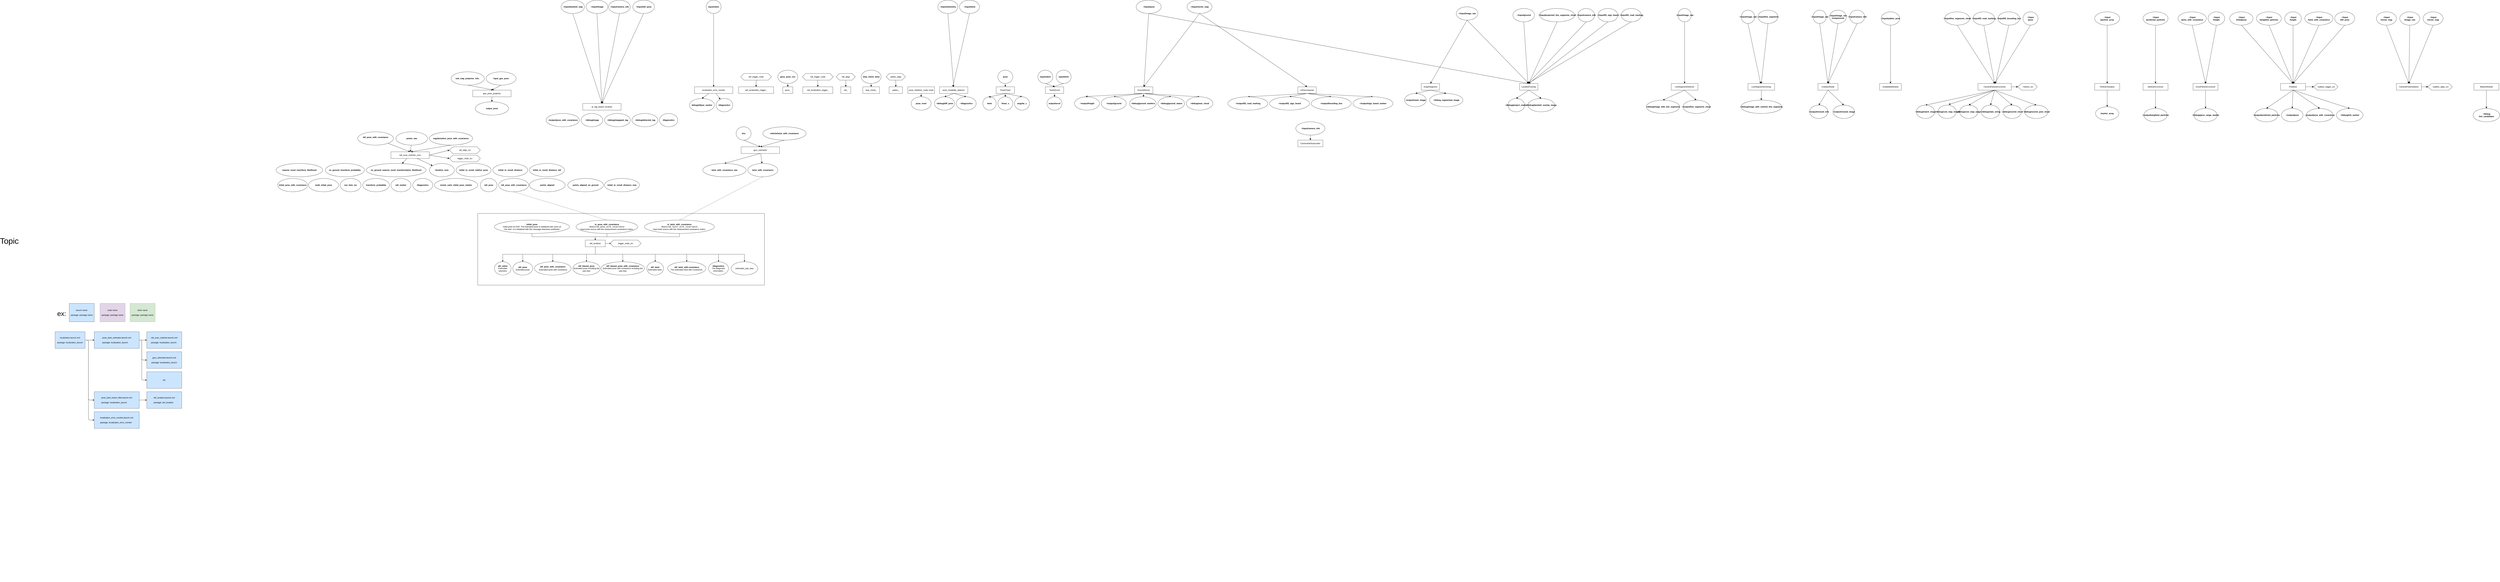 <mxfile version="23.0.2" type="github" pages="2">
  <diagram name="Page-1" id="zHDBDDsMhPQAc9DJe7pO">
    <mxGraphModel dx="888" dy="2696" grid="1" gridSize="10" guides="1" tooltips="1" connect="1" arrows="1" fold="1" page="1" pageScale="1" pageWidth="850" pageHeight="1100" math="0" shadow="0">
      <root>
        <mxCell id="0" />
        <mxCell id="1" parent="0" />
        <mxCell id="JSvuS2QysIrNOJd6ZCNf-12" value="" style="rounded=0;whiteSpace=wrap;html=1;fontSize=16;" vertex="1" parent="1">
          <mxGeometry x="2900" y="-110" width="1720" height="430" as="geometry" />
        </mxCell>
        <mxCell id="60LPqLSt3u5JCgxNXkzj-25" style="edgeStyle=orthogonalEdgeStyle;rounded=0;orthogonalLoop=1;jettySize=auto;html=1;exitX=0.5;exitY=1;exitDx=0;exitDy=0;" parent="1" source="60LPqLSt3u5JCgxNXkzj-1" target="60LPqLSt3u5JCgxNXkzj-6" edge="1">
          <mxGeometry relative="1" as="geometry" />
        </mxCell>
        <mxCell id="60LPqLSt3u5JCgxNXkzj-26" style="edgeStyle=orthogonalEdgeStyle;rounded=0;orthogonalLoop=1;jettySize=auto;html=1;exitX=0.5;exitY=1;exitDx=0;exitDy=0;entryX=0.5;entryY=0;entryDx=0;entryDy=0;" parent="1" source="60LPqLSt3u5JCgxNXkzj-1" target="60LPqLSt3u5JCgxNXkzj-5" edge="1">
          <mxGeometry relative="1" as="geometry" />
        </mxCell>
        <mxCell id="60LPqLSt3u5JCgxNXkzj-32" style="edgeStyle=orthogonalEdgeStyle;rounded=0;orthogonalLoop=1;jettySize=auto;html=1;exitX=0.5;exitY=1;exitDx=0;exitDy=0;" parent="1" source="60LPqLSt3u5JCgxNXkzj-1" target="60LPqLSt3u5JCgxNXkzj-4" edge="1">
          <mxGeometry relative="1" as="geometry" />
        </mxCell>
        <mxCell id="60LPqLSt3u5JCgxNXkzj-33" style="edgeStyle=orthogonalEdgeStyle;rounded=0;orthogonalLoop=1;jettySize=auto;html=1;exitX=0.5;exitY=1;exitDx=0;exitDy=0;entryX=0.5;entryY=0;entryDx=0;entryDy=0;" parent="1" source="60LPqLSt3u5JCgxNXkzj-1" target="60LPqLSt3u5JCgxNXkzj-3" edge="1">
          <mxGeometry relative="1" as="geometry">
            <mxPoint x="2900" y="250" as="targetPoint" />
          </mxGeometry>
        </mxCell>
        <mxCell id="60LPqLSt3u5JCgxNXkzj-34" style="edgeStyle=orthogonalEdgeStyle;rounded=0;orthogonalLoop=1;jettySize=auto;html=1;exitX=0.5;exitY=1;exitDx=0;exitDy=0;" parent="1" source="60LPqLSt3u5JCgxNXkzj-1" target="60LPqLSt3u5JCgxNXkzj-7" edge="1">
          <mxGeometry relative="1" as="geometry" />
        </mxCell>
        <mxCell id="60LPqLSt3u5JCgxNXkzj-35" style="edgeStyle=orthogonalEdgeStyle;rounded=0;orthogonalLoop=1;jettySize=auto;html=1;exitX=0.5;exitY=1;exitDx=0;exitDy=0;" parent="1" source="60LPqLSt3u5JCgxNXkzj-1" target="60LPqLSt3u5JCgxNXkzj-8" edge="1">
          <mxGeometry relative="1" as="geometry" />
        </mxCell>
        <mxCell id="60LPqLSt3u5JCgxNXkzj-36" style="edgeStyle=orthogonalEdgeStyle;rounded=0;orthogonalLoop=1;jettySize=auto;html=1;exitX=0.5;exitY=1;exitDx=0;exitDy=0;entryX=0.5;entryY=0;entryDx=0;entryDy=0;" parent="1" source="60LPqLSt3u5JCgxNXkzj-1" target="60LPqLSt3u5JCgxNXkzj-9" edge="1">
          <mxGeometry relative="1" as="geometry" />
        </mxCell>
        <mxCell id="60LPqLSt3u5JCgxNXkzj-37" style="edgeStyle=orthogonalEdgeStyle;rounded=0;orthogonalLoop=1;jettySize=auto;html=1;exitX=0.5;exitY=1;exitDx=0;exitDy=0;entryX=0.5;entryY=0;entryDx=0;entryDy=0;" parent="1" source="60LPqLSt3u5JCgxNXkzj-1" target="60LPqLSt3u5JCgxNXkzj-10" edge="1">
          <mxGeometry relative="1" as="geometry" />
        </mxCell>
        <mxCell id="60LPqLSt3u5JCgxNXkzj-40" style="edgeStyle=orthogonalEdgeStyle;rounded=0;orthogonalLoop=1;jettySize=auto;html=1;exitX=0.5;exitY=1;exitDx=0;exitDy=0;entryX=0.5;entryY=0;entryDx=0;entryDy=0;" parent="1" source="60LPqLSt3u5JCgxNXkzj-1" target="60LPqLSt3u5JCgxNXkzj-11" edge="1">
          <mxGeometry relative="1" as="geometry" />
        </mxCell>
        <mxCell id="60LPqLSt3u5JCgxNXkzj-1" value="ekf_localizer" style="rounded=0;whiteSpace=wrap;html=1;" parent="1" vertex="1">
          <mxGeometry x="3545" y="50" width="120" height="40" as="geometry" />
        </mxCell>
        <mxCell id="60LPqLSt3u5JCgxNXkzj-3" value="&lt;div&gt;&lt;b&gt;ekf_pose&lt;/b&gt;&lt;/div&gt;&lt;div&gt;Estimated pose&lt;/div&gt;" style="ellipse;whiteSpace=wrap;html=1;" parent="1" vertex="1">
          <mxGeometry x="3110" y="180" width="120" height="80" as="geometry" />
        </mxCell>
        <mxCell id="60LPqLSt3u5JCgxNXkzj-4" value="&lt;div&gt;&lt;b&gt;ekf_pose_with_covariance&lt;/b&gt;&lt;br&gt;&lt;table&gt;&lt;tbody&gt;&lt;tr&gt;&lt;td&gt;&lt;br&gt;&lt;/td&gt;&lt;td&gt;Estimated pose with covariance&lt;/td&gt;&lt;/tr&gt;&lt;/tbody&gt;&lt;/table&gt;&lt;/div&gt;" style="ellipse;whiteSpace=wrap;html=1;" parent="1" vertex="1">
          <mxGeometry x="3240" y="180" width="220" height="80" as="geometry" />
        </mxCell>
        <mxCell id="60LPqLSt3u5JCgxNXkzj-5" value="&lt;div&gt;&lt;b&gt;ekf_odom&lt;/b&gt;&lt;/div&gt;&lt;div&gt;Estimated odometry&lt;/div&gt;" style="ellipse;whiteSpace=wrap;html=1;" parent="1" vertex="1">
          <mxGeometry x="3000" y="180" width="100" height="80" as="geometry" />
        </mxCell>
        <mxCell id="60LPqLSt3u5JCgxNXkzj-6" value="&lt;div&gt;&lt;b&gt;ekf_twist&lt;/b&gt;&lt;br&gt;&lt;/div&gt;&lt;div&gt;Estimated twist.&lt;/div&gt;" style="ellipse;whiteSpace=wrap;html=1;" parent="1" vertex="1">
          <mxGeometry x="3914.41" y="180" width="100" height="80" as="geometry" />
        </mxCell>
        <mxCell id="60LPqLSt3u5JCgxNXkzj-7" value="&lt;div&gt;&lt;b&gt;ekf_twist_with covariance&lt;/b&gt;&lt;/div&gt;&lt;div&gt;The estimated twist with covariance.&lt;/div&gt;" style="ellipse;whiteSpace=wrap;html=1;" parent="1" vertex="1">
          <mxGeometry x="4038.82" y="180" width="230" height="80" as="geometry" />
        </mxCell>
        <mxCell id="60LPqLSt3u5JCgxNXkzj-8" value="estimated_yaw_bias" style="ellipse;whiteSpace=wrap;html=1;" parent="1" vertex="1">
          <mxGeometry x="4420" y="180" width="160" height="80" as="geometry" />
        </mxCell>
        <mxCell id="60LPqLSt3u5JCgxNXkzj-9" value="&lt;div&gt;&lt;b&gt;ekf_biased_pose&lt;/b&gt;&lt;/div&gt;&lt;div&gt;Estimated pose including the yaw bias&lt;/div&gt;" style="ellipse;whiteSpace=wrap;html=1;" parent="1" vertex="1">
          <mxGeometry x="3470" y="180" width="164.41" height="80" as="geometry" />
        </mxCell>
        <mxCell id="60LPqLSt3u5JCgxNXkzj-10" value="&lt;div&gt;&lt;b&gt;ekf_biased_pose_with_covariance&lt;/b&gt;&lt;/div&gt;&lt;div&gt;Estimated pose with covariance including the yaw bias&lt;/div&gt;" style="ellipse;whiteSpace=wrap;html=1;" parent="1" vertex="1">
          <mxGeometry x="3640" y="180" width="260" height="80" as="geometry" />
        </mxCell>
        <mxCell id="60LPqLSt3u5JCgxNXkzj-11" value="&lt;div&gt;&lt;b&gt;/diagnostics&lt;/b&gt;&lt;/div&gt;&lt;div&gt;The diagnostic information.&lt;/div&gt;" style="ellipse;whiteSpace=wrap;html=1;" parent="1" vertex="1">
          <mxGeometry x="4284.41" y="180" width="120" height="80" as="geometry" />
        </mxCell>
        <mxCell id="60LPqLSt3u5JCgxNXkzj-39" style="edgeStyle=orthogonalEdgeStyle;rounded=0;orthogonalLoop=1;jettySize=auto;html=1;exitX=0.5;exitY=1;exitDx=0;exitDy=0;entryX=0.5;entryY=0;entryDx=0;entryDy=0;" parent="1" source="60LPqLSt3u5JCgxNXkzj-12" target="60LPqLSt3u5JCgxNXkzj-1" edge="1">
          <mxGeometry relative="1" as="geometry" />
        </mxCell>
        <mxCell id="60LPqLSt3u5JCgxNXkzj-12" value="&lt;div&gt;&lt;b&gt;initial_pose&lt;/b&gt;&lt;/div&gt;&lt;div&gt;Initial pose for EKF. The estimated pose is initialized with zeros at &lt;br&gt;the start. It is initialized with this message whenever published&lt;/div&gt;" style="ellipse;whiteSpace=wrap;html=1;" parent="1" vertex="1">
          <mxGeometry x="3000" y="-70" width="450" height="80" as="geometry" />
        </mxCell>
        <mxCell id="60LPqLSt3u5JCgxNXkzj-27" style="edgeStyle=orthogonalEdgeStyle;rounded=0;orthogonalLoop=1;jettySize=auto;html=1;exitX=0.5;exitY=1;exitDx=0;exitDy=0;entryX=0.5;entryY=0;entryDx=0;entryDy=0;" parent="1" source="60LPqLSt3u5JCgxNXkzj-13" target="60LPqLSt3u5JCgxNXkzj-1" edge="1">
          <mxGeometry relative="1" as="geometry" />
        </mxCell>
        <mxCell id="60LPqLSt3u5JCgxNXkzj-13" value="&lt;div&gt;&lt;b&gt;in_pose_with_covariance&lt;/b&gt;&lt;/div&gt;&lt;div&gt;&lt;code&gt;measured_pose_with_covariance&lt;/code&gt;&lt;/div&gt;&lt;div&gt;Input pose source with the measurement covariance matrix.&lt;/div&gt;" style="ellipse;whiteSpace=wrap;html=1;" parent="1" vertex="1">
          <mxGeometry x="3490" y="-70" width="370" height="80" as="geometry" />
        </mxCell>
        <mxCell id="60LPqLSt3u5JCgxNXkzj-30" style="edgeStyle=orthogonalEdgeStyle;rounded=0;orthogonalLoop=1;jettySize=auto;html=1;exitX=0.5;exitY=1;exitDx=0;exitDy=0;entryX=0.5;entryY=0;entryDx=0;entryDy=0;" parent="1" source="60LPqLSt3u5JCgxNXkzj-14" target="60LPqLSt3u5JCgxNXkzj-1" edge="1">
          <mxGeometry relative="1" as="geometry" />
        </mxCell>
        <mxCell id="60LPqLSt3u5JCgxNXkzj-14" value="&lt;div&gt;&lt;b&gt;in_twist_with_covariance&lt;/b&gt;&lt;/div&gt;&lt;div&gt;&lt;code&gt;measured_twist_with_covariance&lt;/code&gt;&lt;/div&gt;&lt;div&gt;Input twist source with the measurement covariance matrix.&lt;/div&gt;" style="ellipse;whiteSpace=wrap;html=1;" parent="1" vertex="1">
          <mxGeometry x="3900" y="-70" width="420" height="80" as="geometry" />
        </mxCell>
        <mxCell id="60LPqLSt3u5JCgxNXkzj-21" value="" style="endArrow=classic;html=1;rounded=0;exitX=1;exitY=0.5;exitDx=0;exitDy=0;entryX=0;entryY=0.5;entryDx=0;entryDy=0;" parent="1" source="60LPqLSt3u5JCgxNXkzj-1" edge="1">
          <mxGeometry width="50" height="50" relative="1" as="geometry">
            <mxPoint x="3880" y="90" as="sourcePoint" />
            <mxPoint x="3700" y="70" as="targetPoint" />
          </mxGeometry>
        </mxCell>
        <mxCell id="60LPqLSt3u5JCgxNXkzj-41" value="localization.launch.xml&lt;br&gt;&lt;br&gt;&lt;div&gt;&lt;span&gt;package: localization&lt;/span&gt;&lt;span&gt;_launch&lt;/span&gt;&lt;/div&gt;" style="rounded=0;whiteSpace=wrap;html=1;fillColor=#cce5ff;strokeColor=#36393d;fontColor=#0A0A0A;verticalAlign=middle;align=center;" parent="1" vertex="1">
          <mxGeometry x="364.41" y="600" width="180" height="100" as="geometry" />
        </mxCell>
        <mxCell id="60LPqLSt3u5JCgxNXkzj-42" value="" style="endArrow=classic;html=1;exitX=1;exitY=0.5;exitDx=0;exitDy=0;entryX=0;entryY=0.5;entryDx=0;entryDy=0;" parent="1" source="60LPqLSt3u5JCgxNXkzj-41" target="60LPqLSt3u5JCgxNXkzj-46" edge="1">
          <mxGeometry width="50" height="50" relative="1" as="geometry">
            <mxPoint x="514.41" y="660" as="sourcePoint" />
            <mxPoint x="594.41" y="660" as="targetPoint" />
            <Array as="points">
              <mxPoint x="564.41" y="650" />
            </Array>
          </mxGeometry>
        </mxCell>
        <mxCell id="60LPqLSt3u5JCgxNXkzj-43" style="edgeStyle=orthogonalEdgeStyle;rounded=0;orthogonalLoop=1;jettySize=auto;html=1;" parent="1" source="60LPqLSt3u5JCgxNXkzj-46" target="60LPqLSt3u5JCgxNXkzj-56" edge="1">
          <mxGeometry relative="1" as="geometry" />
        </mxCell>
        <mxCell id="60LPqLSt3u5JCgxNXkzj-44" style="edgeStyle=orthogonalEdgeStyle;rounded=1;orthogonalLoop=1;jettySize=auto;html=1;entryX=0;entryY=0.5;entryDx=0;entryDy=0;" parent="1" source="60LPqLSt3u5JCgxNXkzj-46" target="60LPqLSt3u5JCgxNXkzj-57" edge="1">
          <mxGeometry relative="1" as="geometry">
            <Array as="points">
              <mxPoint x="884.41" y="650" />
              <mxPoint x="884.41" y="770" />
            </Array>
          </mxGeometry>
        </mxCell>
        <mxCell id="60LPqLSt3u5JCgxNXkzj-45" style="edgeStyle=orthogonalEdgeStyle;rounded=1;orthogonalLoop=1;jettySize=auto;html=1;entryX=0;entryY=0.5;entryDx=0;entryDy=0;" parent="1" source="60LPqLSt3u5JCgxNXkzj-46" target="60LPqLSt3u5JCgxNXkzj-60" edge="1">
          <mxGeometry relative="1" as="geometry">
            <Array as="points">
              <mxPoint x="884.41" y="650" />
              <mxPoint x="884.41" y="890" />
            </Array>
          </mxGeometry>
        </mxCell>
        <mxCell id="60LPqLSt3u5JCgxNXkzj-46" value="pose_twist_estimator.launch.xml&lt;br&gt;&lt;br&gt;&lt;div style=&quot;text-align: left&quot;&gt;&lt;span&gt;package: localization_launch&lt;/span&gt;&lt;/div&gt;" style="rounded=0;whiteSpace=wrap;html=1;fillColor=#cce5ff;strokeColor=#36393d;fontColor=#000000;" parent="1" vertex="1">
          <mxGeometry x="599.41" y="600" width="270" height="100" as="geometry" />
        </mxCell>
        <mxCell id="60LPqLSt3u5JCgxNXkzj-47" style="edgeStyle=none;rounded=0;orthogonalLoop=1;jettySize=auto;html=1;entryX=1;entryY=0.5;entryDx=0;entryDy=0;" parent="1" edge="1">
          <mxGeometry relative="1" as="geometry">
            <mxPoint x="1564.41" y="1035" as="sourcePoint" />
            <mxPoint x="1564.41" y="1035" as="targetPoint" />
          </mxGeometry>
        </mxCell>
        <mxCell id="60LPqLSt3u5JCgxNXkzj-48" value="launch name&lt;br&gt;&lt;br&gt;&lt;div style=&quot;text-align: left&quot;&gt;&lt;span&gt;package: package name&lt;/span&gt;&lt;/div&gt;" style="rounded=0;whiteSpace=wrap;html=1;fillColor=#cce5ff;strokeColor=#36393d;fontColor=#000000;" parent="1" vertex="1">
          <mxGeometry x="449.41" y="430" width="150" height="110" as="geometry" />
        </mxCell>
        <mxCell id="60LPqLSt3u5JCgxNXkzj-49" value="ex:" style="text;html=1;strokeColor=none;fillColor=none;align=center;verticalAlign=middle;whiteSpace=wrap;rounded=0;fontSize=40;" parent="1" vertex="1">
          <mxGeometry x="384.41" y="480" width="40" height="20" as="geometry" />
        </mxCell>
        <mxCell id="60LPqLSt3u5JCgxNXkzj-50" value="node name&lt;br&gt;&lt;br&gt;&lt;div style=&quot;text-align: left&quot;&gt;&lt;span&gt;package: package name&lt;/span&gt;&lt;/div&gt;" style="rounded=0;whiteSpace=wrap;html=1;fillColor=#e1d5e7;strokeColor=#9673a6;fontColor=#000000;" parent="1" vertex="1">
          <mxGeometry x="634.41" y="430" width="150" height="110" as="geometry" />
        </mxCell>
        <mxCell id="60LPqLSt3u5JCgxNXkzj-51" value="other name&lt;br&gt;&lt;br&gt;&lt;div style=&quot;text-align: left&quot;&gt;&lt;span&gt;package: package name&lt;/span&gt;&lt;/div&gt;" style="rounded=0;whiteSpace=wrap;html=1;fillColor=#d5e8d4;strokeColor=#82b366;fontColor=#000000;" parent="1" vertex="1">
          <mxGeometry x="814.41" y="430" width="150" height="110" as="geometry" />
        </mxCell>
        <mxCell id="60LPqLSt3u5JCgxNXkzj-52" value="pose_twist_fusion_filter.launch.xml&lt;br&gt;&lt;br&gt;&lt;div style=&quot;text-align: left&quot;&gt;&lt;span&gt;package: localization_launch&lt;/span&gt;&lt;/div&gt;" style="rounded=0;whiteSpace=wrap;html=1;fillColor=#cce5ff;strokeColor=#36393d;fontColor=#000000;" parent="1" vertex="1">
          <mxGeometry x="599.41" y="960" width="270" height="100" as="geometry" />
        </mxCell>
        <mxCell id="60LPqLSt3u5JCgxNXkzj-53" value="" style="endArrow=classic;html=1;exitX=1;exitY=0.5;exitDx=0;exitDy=0;entryX=0;entryY=0.5;entryDx=0;entryDy=0;" parent="1" source="60LPqLSt3u5JCgxNXkzj-41" target="60LPqLSt3u5JCgxNXkzj-52" edge="1">
          <mxGeometry width="50" height="50" relative="1" as="geometry">
            <mxPoint x="554.41" y="660" as="sourcePoint" />
            <mxPoint x="594.41" y="900" as="targetPoint" />
            <Array as="points">
              <mxPoint x="564.41" y="650" />
              <mxPoint x="564.41" y="1010" />
            </Array>
          </mxGeometry>
        </mxCell>
        <mxCell id="60LPqLSt3u5JCgxNXkzj-54" value="localization_error_monitor.launch.xml&lt;br&gt;&lt;br&gt;&lt;div style=&quot;text-align: left&quot;&gt;&lt;span&gt;package: localization_error_monitor&lt;/span&gt;&lt;/div&gt;" style="rounded=0;whiteSpace=wrap;html=1;fillColor=#cce5ff;strokeColor=#36393d;fontColor=#000000;" parent="1" vertex="1">
          <mxGeometry x="599.41" y="1080" width="270" height="100" as="geometry" />
        </mxCell>
        <mxCell id="60LPqLSt3u5JCgxNXkzj-55" value="" style="endArrow=classic;html=1;exitX=1;exitY=0.5;exitDx=0;exitDy=0;entryX=0;entryY=0.5;entryDx=0;entryDy=0;" parent="1" source="60LPqLSt3u5JCgxNXkzj-41" target="60LPqLSt3u5JCgxNXkzj-54" edge="1">
          <mxGeometry width="50" height="50" relative="1" as="geometry">
            <mxPoint x="554.41" y="660" as="sourcePoint" />
            <mxPoint x="594.41" y="1020" as="targetPoint" />
            <Array as="points">
              <mxPoint x="564.41" y="650" />
              <mxPoint x="564.41" y="1130" />
            </Array>
          </mxGeometry>
        </mxCell>
        <mxCell id="60LPqLSt3u5JCgxNXkzj-56" value="ndt_scan_matcher.launch.xml&lt;br&gt;&lt;br&gt;&lt;div style=&quot;text-align: left&quot;&gt;package: localization&lt;span style=&quot;border-color: var(--border-color); color: rgb(10, 10, 10); text-align: center;&quot;&gt;_launch&lt;/span&gt;&lt;br&gt;&lt;/div&gt;" style="rounded=0;whiteSpace=wrap;html=1;fillColor=#cce5ff;strokeColor=#36393d;fontColor=#000000;" parent="1" vertex="1">
          <mxGeometry x="914.41" y="600" width="210" height="100" as="geometry" />
        </mxCell>
        <mxCell id="60LPqLSt3u5JCgxNXkzj-57" value="gyro_odometer.launch.xml&lt;br&gt;&lt;br&gt;&lt;div style=&quot;text-align: left&quot;&gt;package: localization&lt;span style=&quot;border-color: var(--border-color); color: rgb(10, 10, 10); text-align: center;&quot;&gt;_launch&lt;/span&gt;&lt;br&gt;&lt;/div&gt;" style="rounded=0;whiteSpace=wrap;html=1;fillColor=#cce5ff;strokeColor=#36393d;fontColor=#000000;" parent="1" vertex="1">
          <mxGeometry x="914.41" y="720" width="210" height="100" as="geometry" />
        </mxCell>
        <mxCell id="60LPqLSt3u5JCgxNXkzj-58" value="ekf_localizer.launch.xml&lt;br&gt;&lt;br&gt;&lt;div style=&quot;text-align: left&quot;&gt;&lt;span&gt;package: ekf_localizer&lt;/span&gt;&lt;/div&gt;" style="rounded=0;whiteSpace=wrap;html=1;fillColor=#cce5ff;strokeColor=#36393d;fontColor=#000000;" parent="1" vertex="1">
          <mxGeometry x="914.41" y="960" width="210" height="100" as="geometry" />
        </mxCell>
        <mxCell id="60LPqLSt3u5JCgxNXkzj-59" value="" style="edgeStyle=orthogonalEdgeStyle;rounded=0;orthogonalLoop=1;jettySize=auto;html=1;exitX=1;exitY=0.5;exitDx=0;exitDy=0;" parent="1" source="60LPqLSt3u5JCgxNXkzj-52" target="60LPqLSt3u5JCgxNXkzj-58" edge="1">
          <mxGeometry relative="1" as="geometry">
            <mxPoint x="879.41" y="980" as="sourcePoint" />
            <mxPoint x="909.41" y="1090" as="targetPoint" />
          </mxGeometry>
        </mxCell>
        <mxCell id="60LPqLSt3u5JCgxNXkzj-60" value="etc" style="rounded=0;whiteSpace=wrap;html=1;fillColor=#cce5ff;strokeColor=#36393d;fontColor=#000000;" parent="1" vertex="1">
          <mxGeometry x="914.41" y="840" width="210" height="100" as="geometry" />
        </mxCell>
        <mxCell id="60LPqLSt3u5JCgxNXkzj-62" value="&lt;font style=&quot;font-size: 48px;&quot;&gt;Topic&lt;/font&gt;" style="text;html=1;strokeColor=none;fillColor=none;align=center;verticalAlign=middle;whiteSpace=wrap;rounded=0;" parent="1" vertex="1">
          <mxGeometry x="60" y="40" width="60" height="30" as="geometry" />
        </mxCell>
        <mxCell id="6inw4DEWw8KFvmbngHgv-1" value="trigger_node_srv" style="shape=hexagon;perimeter=hexagonPerimeter2;whiteSpace=wrap;html=1;fixedSize=1;" parent="1" vertex="1">
          <mxGeometry x="3694.41" y="50" width="185.59" height="40" as="geometry" />
        </mxCell>
        <mxCell id="6inw4DEWw8KFvmbngHgv-2" value="" style="shape=image;verticalLabelPosition=bottom;labelBackgroundColor=default;verticalAlign=top;aspect=fixed;imageAspect=0;image=https://autowarefoundation.github.io/autoware.universe/main/system/default_ad_api/document/images/localization.drawio.svg;" parent="1" vertex="1">
          <mxGeometry x="44.2" y="1280" width="1256" height="821" as="geometry" />
        </mxCell>
        <mxCell id="AgHwqawj7xp1atzQ8arq-38" value="" style="edgeStyle=none;curved=1;rounded=0;orthogonalLoop=1;jettySize=auto;html=1;fontSize=12;startSize=8;endSize=8;entryX=0;entryY=0.5;entryDx=0;entryDy=0;" parent="1" target="AgHwqawj7xp1atzQ8arq-37" edge="1">
          <mxGeometry relative="1" as="geometry">
            <mxPoint x="2610" y="-460" as="sourcePoint" />
          </mxGeometry>
        </mxCell>
        <mxCell id="AgHwqawj7xp1atzQ8arq-39" value="" style="edgeStyle=none;curved=1;rounded=0;orthogonalLoop=1;jettySize=auto;html=1;fontSize=12;startSize=8;endSize=8;exitX=1;exitY=0.5;exitDx=0;exitDy=0;entryX=0;entryY=0.5;entryDx=0;entryDy=0;" parent="1" source="AgHwqawj7xp1atzQ8arq-4" target="AgHwqawj7xp1atzQ8arq-36" edge="1">
          <mxGeometry relative="1" as="geometry">
            <mxPoint x="2620" y="-470" as="sourcePoint" />
            <mxPoint x="2736.134" y="-486.164" as="targetPoint" />
          </mxGeometry>
        </mxCell>
        <mxCell id="AgHwqawj7xp1atzQ8arq-41" value="" style="edgeStyle=none;curved=1;rounded=0;orthogonalLoop=1;jettySize=auto;html=1;fontSize=12;startSize=8;endSize=8;" parent="1" source="AgHwqawj7xp1atzQ8arq-4" target="AgHwqawj7xp1atzQ8arq-24" edge="1">
          <mxGeometry relative="1" as="geometry" />
        </mxCell>
        <mxCell id="AgHwqawj7xp1atzQ8arq-42" value="" style="edgeStyle=none;curved=1;rounded=0;orthogonalLoop=1;jettySize=auto;html=1;fontSize=12;startSize=8;endSize=8;" parent="1" source="AgHwqawj7xp1atzQ8arq-4" target="AgHwqawj7xp1atzQ8arq-25" edge="1">
          <mxGeometry relative="1" as="geometry" />
        </mxCell>
        <mxCell id="AgHwqawj7xp1atzQ8arq-4" value="ndt_scan_matcher_core" style="rounded=0;whiteSpace=wrap;html=1;" parent="1" vertex="1">
          <mxGeometry x="2379.19" y="-480" width="230" height="40" as="geometry" />
        </mxCell>
        <mxCell id="AgHwqawj7xp1atzQ8arq-6" value="" style="edgeStyle=none;curved=1;rounded=0;orthogonalLoop=1;jettySize=auto;html=1;fontSize=12;startSize=8;endSize=8;entryX=0.5;entryY=0;entryDx=0;entryDy=0;" parent="1" source="AgHwqawj7xp1atzQ8arq-5" target="AgHwqawj7xp1atzQ8arq-4" edge="1">
          <mxGeometry relative="1" as="geometry" />
        </mxCell>
        <mxCell id="AgHwqawj7xp1atzQ8arq-5" value="&lt;b&gt;ekf_pose_with_covariance&lt;/b&gt;&lt;div&gt;&lt;b&gt;&lt;br&gt;&lt;/b&gt;&lt;/div&gt;" style="ellipse;whiteSpace=wrap;html=1;" parent="1" vertex="1">
          <mxGeometry x="2180" y="-600" width="214.2" height="80" as="geometry" />
        </mxCell>
        <mxCell id="AgHwqawj7xp1atzQ8arq-9" value="" style="edgeStyle=none;curved=1;rounded=0;orthogonalLoop=1;jettySize=auto;html=1;fontSize=12;startSize=8;endSize=8;" parent="1" source="AgHwqawj7xp1atzQ8arq-7" target="AgHwqawj7xp1atzQ8arq-4" edge="1">
          <mxGeometry relative="1" as="geometry" />
        </mxCell>
        <mxCell id="AgHwqawj7xp1atzQ8arq-7" value="&lt;b&gt;points_raw&lt;/b&gt;" style="ellipse;whiteSpace=wrap;html=1;" parent="1" vertex="1">
          <mxGeometry x="2409.19" y="-600" width="190" height="80" as="geometry" />
        </mxCell>
        <mxCell id="AgHwqawj7xp1atzQ8arq-13" style="edgeStyle=none;curved=1;rounded=0;orthogonalLoop=1;jettySize=auto;html=1;exitX=0.5;exitY=1;exitDx=0;exitDy=0;fontSize=12;startSize=8;endSize=8;" parent="1" source="AgHwqawj7xp1atzQ8arq-10" edge="1">
          <mxGeometry relative="1" as="geometry">
            <mxPoint x="2499.19" y="-480" as="targetPoint" />
          </mxGeometry>
        </mxCell>
        <mxCell id="AgHwqawj7xp1atzQ8arq-10" value="&lt;b&gt;regularization_pose_with_covariance&lt;/b&gt;" style="ellipse;whiteSpace=wrap;html=1;" parent="1" vertex="1">
          <mxGeometry x="2609.19" y="-600" width="260" height="80" as="geometry" />
        </mxCell>
        <mxCell id="AgHwqawj7xp1atzQ8arq-14" value="&lt;b&gt;points_aligned&lt;/b&gt;" style="ellipse;whiteSpace=wrap;html=1;" parent="1" vertex="1">
          <mxGeometry x="3210" y="-320" width="214.2" height="80" as="geometry" />
        </mxCell>
        <mxCell id="AgHwqawj7xp1atzQ8arq-15" value="&lt;b&gt;points_aligned_no_ground&lt;/b&gt;" style="ellipse;whiteSpace=wrap;html=1;" parent="1" vertex="1">
          <mxGeometry x="3440" y="-320" width="214.2" height="80" as="geometry" />
        </mxCell>
        <mxCell id="AgHwqawj7xp1atzQ8arq-16" value="&lt;b&gt;ndt_pose&lt;/b&gt;" style="ellipse;whiteSpace=wrap;html=1;" parent="1" vertex="1">
          <mxGeometry x="2915.59" y="-320" width="100" height="80" as="geometry" />
        </mxCell>
        <mxCell id="AgHwqawj7xp1atzQ8arq-17" value="&lt;b&gt;ndt_pose_with_covariance&lt;/b&gt;" style="ellipse;whiteSpace=wrap;html=1;" parent="1" vertex="1">
          <mxGeometry x="3025.59" y="-320" width="180" height="80" as="geometry" />
        </mxCell>
        <mxCell id="AgHwqawj7xp1atzQ8arq-18" value="&lt;b&gt;initial_pose_with_covariance&lt;/b&gt;" style="ellipse;whiteSpace=wrap;html=1;" parent="1" vertex="1">
          <mxGeometry x="1700" y="-320" width="180" height="80" as="geometry" />
        </mxCell>
        <mxCell id="AgHwqawj7xp1atzQ8arq-19" value="&lt;b&gt;multi_initial_pose&lt;/b&gt;" style="ellipse;whiteSpace=wrap;html=1;" parent="1" vertex="1">
          <mxGeometry x="1885" y="-320" width="180" height="80" as="geometry" />
        </mxCell>
        <mxCell id="AgHwqawj7xp1atzQ8arq-20" value="&lt;b&gt;exe_time_ms&lt;/b&gt;" style="ellipse;whiteSpace=wrap;html=1;" parent="1" vertex="1">
          <mxGeometry x="2074.41" y="-320" width="125.59" height="80" as="geometry" />
        </mxCell>
        <mxCell id="AgHwqawj7xp1atzQ8arq-21" value="&lt;b&gt;nearest_voxel_transform_likelihood&lt;/b&gt;" style="ellipse;whiteSpace=wrap;html=1;" parent="1" vertex="1">
          <mxGeometry x="1690" y="-410" width="280" height="80" as="geometry" />
        </mxCell>
        <mxCell id="AgHwqawj7xp1atzQ8arq-22" value="&lt;b&gt;transform_probablity&lt;/b&gt;" style="ellipse;whiteSpace=wrap;html=1;" parent="1" vertex="1">
          <mxGeometry x="2210" y="-320" width="160" height="80" as="geometry" />
        </mxCell>
        <mxCell id="AgHwqawj7xp1atzQ8arq-23" value="&lt;b&gt;no_ground_transform_probablity&lt;/b&gt;" style="ellipse;whiteSpace=wrap;html=1;" parent="1" vertex="1">
          <mxGeometry x="1985" y="-410" width="235" height="80" as="geometry" />
        </mxCell>
        <mxCell id="AgHwqawj7xp1atzQ8arq-24" value="&lt;b&gt;no_ground_&lt;/b&gt;&lt;b&gt;nearest_voxel_transformation_likelihood&lt;/b&gt;" style="ellipse;whiteSpace=wrap;html=1;" parent="1" vertex="1">
          <mxGeometry x="2230" y="-410" width="360" height="80" as="geometry" />
        </mxCell>
        <mxCell id="AgHwqawj7xp1atzQ8arq-25" value="&lt;b&gt;iteration_num&lt;br&gt;&lt;/b&gt;" style="ellipse;whiteSpace=wrap;html=1;" parent="1" vertex="1">
          <mxGeometry x="2610" y="-410" width="150" height="80" as="geometry" />
        </mxCell>
        <mxCell id="AgHwqawj7xp1atzQ8arq-26" value="&lt;b&gt;initial_to_result_relative_pose&lt;br&gt;&lt;/b&gt;" style="ellipse;whiteSpace=wrap;html=1;" parent="1" vertex="1">
          <mxGeometry x="2770" y="-410" width="210" height="80" as="geometry" />
        </mxCell>
        <mxCell id="AgHwqawj7xp1atzQ8arq-27" value="&lt;b&gt;initial_to_result_distance&lt;br&gt;&lt;/b&gt;" style="ellipse;whiteSpace=wrap;html=1;" parent="1" vertex="1">
          <mxGeometry x="2990" y="-410" width="210" height="80" as="geometry" />
        </mxCell>
        <mxCell id="AgHwqawj7xp1atzQ8arq-28" value="&lt;b&gt;initial_to_result_distance_old&lt;br&gt;&lt;/b&gt;" style="ellipse;whiteSpace=wrap;html=1;" parent="1" vertex="1">
          <mxGeometry x="3210" y="-410" width="210" height="80" as="geometry" />
        </mxCell>
        <mxCell id="AgHwqawj7xp1atzQ8arq-29" value="&lt;b&gt;initial_to_result_distance_new&lt;br&gt;&lt;/b&gt;" style="ellipse;whiteSpace=wrap;html=1;" parent="1" vertex="1">
          <mxGeometry x="3660" y="-320" width="210" height="80" as="geometry" />
        </mxCell>
        <mxCell id="AgHwqawj7xp1atzQ8arq-30" value="&lt;b&gt;ndt_marker&lt;/b&gt;" style="ellipse;whiteSpace=wrap;html=1;" parent="1" vertex="1">
          <mxGeometry x="2379.19" y="-320" width="120" height="80" as="geometry" />
        </mxCell>
        <mxCell id="AgHwqawj7xp1atzQ8arq-31" value="&lt;b&gt;/diagnostics&lt;/b&gt;" style="ellipse;whiteSpace=wrap;html=1;" parent="1" vertex="1">
          <mxGeometry x="2510" y="-320" width="120" height="80" as="geometry" />
        </mxCell>
        <mxCell id="AgHwqawj7xp1atzQ8arq-32" value="&lt;b&gt;monte_carlo_initial_pose_marker&lt;/b&gt;" style="ellipse;whiteSpace=wrap;html=1;" parent="1" vertex="1">
          <mxGeometry x="2640" y="-320" width="260" height="80" as="geometry" />
        </mxCell>
        <mxCell id="AgHwqawj7xp1atzQ8arq-33" value="&amp;nbsp;" style="text;whiteSpace=wrap;html=1;fontSize=16;" parent="1" vertex="1">
          <mxGeometry x="3870" y="20" width="40" height="40" as="geometry" />
        </mxCell>
        <mxCell id="AgHwqawj7xp1atzQ8arq-36" value="ndt_align_srv" style="shape=hexagon;perimeter=hexagonPerimeter2;whiteSpace=wrap;html=1;fixedSize=1;" parent="1" vertex="1">
          <mxGeometry x="2730" y="-510" width="185.59" height="40" as="geometry" />
        </mxCell>
        <mxCell id="AgHwqawj7xp1atzQ8arq-37" value="trigger_node_srv" style="shape=hexagon;perimeter=hexagonPerimeter2;whiteSpace=wrap;html=1;fixedSize=1;" parent="1" vertex="1">
          <mxGeometry x="2730" y="-460" width="185.59" height="40" as="geometry" />
        </mxCell>
        <mxCell id="AgHwqawj7xp1atzQ8arq-40" value="&amp;nbsp;" style="text;whiteSpace=wrap;html=1;fontSize=16;" parent="1" vertex="1">
          <mxGeometry x="2300" width="40" height="40" as="geometry" />
        </mxCell>
        <mxCell id="AgHwqawj7xp1atzQ8arq-47" style="edgeStyle=none;curved=1;rounded=0;orthogonalLoop=1;jettySize=auto;html=1;exitX=0.5;exitY=1;exitDx=0;exitDy=0;entryX=0.5;entryY=0;entryDx=0;entryDy=0;fontSize=12;startSize=8;endSize=8;" parent="1" source="AgHwqawj7xp1atzQ8arq-44" target="AgHwqawj7xp1atzQ8arq-45" edge="1">
          <mxGeometry relative="1" as="geometry" />
        </mxCell>
        <mxCell id="JSvuS2QysIrNOJd6ZCNf-5" value="" style="edgeStyle=none;curved=1;rounded=0;orthogonalLoop=1;jettySize=auto;html=1;fontSize=12;startSize=8;endSize=8;" edge="1" parent="1" source="AgHwqawj7xp1atzQ8arq-44" target="JSvuS2QysIrNOJd6ZCNf-4">
          <mxGeometry relative="1" as="geometry" />
        </mxCell>
        <mxCell id="AgHwqawj7xp1atzQ8arq-44" value="gyro_odometer" style="rounded=0;whiteSpace=wrap;html=1;" parent="1" vertex="1">
          <mxGeometry x="4480" y="-510" width="230" height="40" as="geometry" />
        </mxCell>
        <mxCell id="AgHwqawj7xp1atzQ8arq-45" value="&lt;b&gt;twist_with_covariance_raw&lt;/b&gt;" style="ellipse;whiteSpace=wrap;html=1;" parent="1" vertex="1">
          <mxGeometry x="4250" y="-410" width="260" height="80" as="geometry" />
        </mxCell>
        <mxCell id="JSvuS2QysIrNOJd6ZCNf-6" style="edgeStyle=none;curved=1;rounded=0;orthogonalLoop=1;jettySize=auto;html=1;exitX=0.5;exitY=1;exitDx=0;exitDy=0;entryX=0.5;entryY=0;entryDx=0;entryDy=0;fontSize=12;startSize=8;endSize=8;" edge="1" parent="1" source="JSvuS2QysIrNOJd6ZCNf-1" target="AgHwqawj7xp1atzQ8arq-44">
          <mxGeometry relative="1" as="geometry" />
        </mxCell>
        <mxCell id="JSvuS2QysIrNOJd6ZCNf-1" value="&lt;b&gt;vehicle/twist_with_covariance&lt;/b&gt;" style="ellipse;whiteSpace=wrap;html=1;" vertex="1" parent="1">
          <mxGeometry x="4610" y="-630" width="260" height="80" as="geometry" />
        </mxCell>
        <mxCell id="JSvuS2QysIrNOJd6ZCNf-7" style="edgeStyle=none;curved=1;rounded=0;orthogonalLoop=1;jettySize=auto;html=1;exitX=0.5;exitY=1;exitDx=0;exitDy=0;entryX=0.5;entryY=0;entryDx=0;entryDy=0;fontSize=12;startSize=8;endSize=8;" edge="1" parent="1" source="JSvuS2QysIrNOJd6ZCNf-2" target="AgHwqawj7xp1atzQ8arq-44">
          <mxGeometry relative="1" as="geometry" />
        </mxCell>
        <mxCell id="JSvuS2QysIrNOJd6ZCNf-2" value="&lt;b&gt;imu&lt;/b&gt;" style="ellipse;whiteSpace=wrap;html=1;" vertex="1" parent="1">
          <mxGeometry x="4450" y="-630" width="90" height="80" as="geometry" />
        </mxCell>
        <mxCell id="JSvuS2QysIrNOJd6ZCNf-4" value="&lt;b&gt;twist_with_covariance&lt;/b&gt;" style="ellipse;whiteSpace=wrap;html=1;" vertex="1" parent="1">
          <mxGeometry x="4520" y="-410" width="180" height="80" as="geometry" />
        </mxCell>
        <mxCell id="JSvuS2QysIrNOJd6ZCNf-11" value="" style="endArrow=none;dashed=1;html=1;dashPattern=1 3;strokeWidth=2;rounded=0;fontSize=12;startSize=8;endSize=8;curved=1;entryX=0.5;entryY=1;entryDx=0;entryDy=0;exitX=0.5;exitY=0;exitDx=0;exitDy=0;" edge="1" parent="1" source="60LPqLSt3u5JCgxNXkzj-14" target="JSvuS2QysIrNOJd6ZCNf-4">
          <mxGeometry width="50" height="50" relative="1" as="geometry">
            <mxPoint x="4110" y="-100" as="sourcePoint" />
            <mxPoint x="4540" y="-170" as="targetPoint" />
          </mxGeometry>
        </mxCell>
        <mxCell id="JSvuS2QysIrNOJd6ZCNf-15" value="" style="endArrow=none;dashed=1;html=1;dashPattern=1 3;strokeWidth=2;rounded=0;fontSize=12;startSize=8;endSize=8;curved=1;exitX=0.5;exitY=1;exitDx=0;exitDy=0;entryX=0.5;entryY=0;entryDx=0;entryDy=0;" edge="1" parent="1" source="AgHwqawj7xp1atzQ8arq-17" target="60LPqLSt3u5JCgxNXkzj-13">
          <mxGeometry width="50" height="50" relative="1" as="geometry">
            <mxPoint x="3250" y="-290" as="sourcePoint" />
            <mxPoint x="3300" y="-340" as="targetPoint" />
          </mxGeometry>
        </mxCell>
        <mxCell id="JSvuS2QysIrNOJd6ZCNf-24" style="edgeStyle=none;curved=1;rounded=0;orthogonalLoop=1;jettySize=auto;html=1;exitX=0.5;exitY=1;exitDx=0;exitDy=0;entryX=0.5;entryY=0;entryDx=0;entryDy=0;fontSize=12;startSize=8;endSize=8;" edge="1" parent="1" source="JSvuS2QysIrNOJd6ZCNf-18" target="JSvuS2QysIrNOJd6ZCNf-23">
          <mxGeometry relative="1" as="geometry" />
        </mxCell>
        <mxCell id="JSvuS2QysIrNOJd6ZCNf-18" value="geo_pose_projector" style="rounded=0;whiteSpace=wrap;html=1;" vertex="1" parent="1">
          <mxGeometry x="2870" y="-850" width="230" height="40" as="geometry" />
        </mxCell>
        <mxCell id="JSvuS2QysIrNOJd6ZCNf-19" value="&lt;b&gt;sub_map_projector_info_&lt;/b&gt;" style="ellipse;whiteSpace=wrap;html=1;" vertex="1" parent="1">
          <mxGeometry x="2740" y="-960" width="200" height="80" as="geometry" />
        </mxCell>
        <mxCell id="JSvuS2QysIrNOJd6ZCNf-22" style="edgeStyle=none;curved=1;rounded=0;orthogonalLoop=1;jettySize=auto;html=1;exitX=0.5;exitY=1;exitDx=0;exitDy=0;entryX=0.5;entryY=0;entryDx=0;entryDy=0;fontSize=12;startSize=8;endSize=8;" edge="1" parent="1" source="JSvuS2QysIrNOJd6ZCNf-20" target="JSvuS2QysIrNOJd6ZCNf-18">
          <mxGeometry relative="1" as="geometry" />
        </mxCell>
        <mxCell id="JSvuS2QysIrNOJd6ZCNf-20" value="&lt;b&gt;input_geo_pose&lt;/b&gt;" style="ellipse;whiteSpace=wrap;html=1;" vertex="1" parent="1">
          <mxGeometry x="2950" y="-960" width="180" height="80" as="geometry" />
        </mxCell>
        <mxCell id="JSvuS2QysIrNOJd6ZCNf-21" style="edgeStyle=none;curved=1;rounded=0;orthogonalLoop=1;jettySize=auto;html=1;exitX=0.5;exitY=1;exitDx=0;exitDy=0;entryX=0.529;entryY=-0.03;entryDx=0;entryDy=0;entryPerimeter=0;fontSize=12;startSize=8;endSize=8;" edge="1" parent="1" source="JSvuS2QysIrNOJd6ZCNf-19" target="JSvuS2QysIrNOJd6ZCNf-18">
          <mxGeometry relative="1" as="geometry" />
        </mxCell>
        <mxCell id="JSvuS2QysIrNOJd6ZCNf-23" value="&lt;b&gt;output_pose&lt;/b&gt;" style="ellipse;whiteSpace=wrap;html=1;" vertex="1" parent="1">
          <mxGeometry x="2885" y="-780" width="200" height="80" as="geometry" />
        </mxCell>
        <mxCell id="JSvuS2QysIrNOJd6ZCNf-27" value="ar_tag_based_localizer" style="rounded=0;whiteSpace=wrap;html=1;" vertex="1" parent="1">
          <mxGeometry x="3530" y="-770" width="230" height="40" as="geometry" />
        </mxCell>
        <mxCell id="JSvuS2QysIrNOJd6ZCNf-152" style="edgeStyle=none;curved=1;rounded=0;orthogonalLoop=1;jettySize=auto;html=1;exitX=0.5;exitY=1;exitDx=0;exitDy=0;entryX=0.5;entryY=0;entryDx=0;entryDy=0;fontSize=12;startSize=8;endSize=8;" edge="1" parent="1" source="JSvuS2QysIrNOJd6ZCNf-28" target="JSvuS2QysIrNOJd6ZCNf-27">
          <mxGeometry relative="1" as="geometry" />
        </mxCell>
        <mxCell id="JSvuS2QysIrNOJd6ZCNf-28" value="&lt;b&gt;~/input/lanelet2_map&lt;/b&gt;" style="ellipse;whiteSpace=wrap;html=1;" vertex="1" parent="1">
          <mxGeometry x="3400" y="-1390" width="140" height="80" as="geometry" />
        </mxCell>
        <mxCell id="JSvuS2QysIrNOJd6ZCNf-153" style="edgeStyle=none;curved=1;rounded=0;orthogonalLoop=1;jettySize=auto;html=1;exitX=0.5;exitY=1;exitDx=0;exitDy=0;entryX=0.5;entryY=0;entryDx=0;entryDy=0;fontSize=12;startSize=8;endSize=8;" edge="1" parent="1" source="JSvuS2QysIrNOJd6ZCNf-29" target="JSvuS2QysIrNOJd6ZCNf-27">
          <mxGeometry relative="1" as="geometry" />
        </mxCell>
        <mxCell id="JSvuS2QysIrNOJd6ZCNf-29" value="&lt;b&gt;~/input/image&lt;/b&gt;" style="ellipse;whiteSpace=wrap;html=1;" vertex="1" parent="1">
          <mxGeometry x="3550" y="-1390" width="130" height="80" as="geometry" />
        </mxCell>
        <mxCell id="JSvuS2QysIrNOJd6ZCNf-154" style="edgeStyle=none;curved=1;rounded=0;orthogonalLoop=1;jettySize=auto;html=1;exitX=0.5;exitY=1;exitDx=0;exitDy=0;entryX=0.5;entryY=0;entryDx=0;entryDy=0;fontSize=12;startSize=8;endSize=8;" edge="1" parent="1" source="JSvuS2QysIrNOJd6ZCNf-30" target="JSvuS2QysIrNOJd6ZCNf-27">
          <mxGeometry relative="1" as="geometry" />
        </mxCell>
        <mxCell id="JSvuS2QysIrNOJd6ZCNf-30" value="&lt;b&gt;~/input/camera_info&lt;/b&gt;" style="ellipse;whiteSpace=wrap;html=1;" vertex="1" parent="1">
          <mxGeometry x="3685" y="-1390" width="130" height="80" as="geometry" />
        </mxCell>
        <mxCell id="JSvuS2QysIrNOJd6ZCNf-155" style="edgeStyle=none;curved=1;rounded=0;orthogonalLoop=1;jettySize=auto;html=1;exitX=0.5;exitY=1;exitDx=0;exitDy=0;entryX=0.5;entryY=0;entryDx=0;entryDy=0;fontSize=12;startSize=8;endSize=8;" edge="1" parent="1" source="JSvuS2QysIrNOJd6ZCNf-31" target="JSvuS2QysIrNOJd6ZCNf-27">
          <mxGeometry relative="1" as="geometry" />
        </mxCell>
        <mxCell id="JSvuS2QysIrNOJd6ZCNf-31" value="&lt;b&gt;~/input/ekf_pose&lt;/b&gt;" style="ellipse;whiteSpace=wrap;html=1;" vertex="1" parent="1">
          <mxGeometry x="3830" y="-1390" width="130" height="80" as="geometry" />
        </mxCell>
        <mxCell id="JSvuS2QysIrNOJd6ZCNf-32" value="&lt;b&gt;~/output/pose_with_covariance&lt;/b&gt;" style="ellipse;whiteSpace=wrap;html=1;" vertex="1" parent="1">
          <mxGeometry x="3310" y="-710" width="200" height="80" as="geometry" />
        </mxCell>
        <mxCell id="JSvuS2QysIrNOJd6ZCNf-34" value="&lt;b&gt;~/debug/image&lt;/b&gt;" style="ellipse;whiteSpace=wrap;html=1;" vertex="1" parent="1">
          <mxGeometry x="3520" y="-710" width="130" height="80" as="geometry" />
        </mxCell>
        <mxCell id="JSvuS2QysIrNOJd6ZCNf-35" value="&lt;b&gt;~/debug/mappped_tag&lt;/b&gt;" style="ellipse;whiteSpace=wrap;html=1;" vertex="1" parent="1">
          <mxGeometry x="3660" y="-710" width="155.8" height="80" as="geometry" />
        </mxCell>
        <mxCell id="JSvuS2QysIrNOJd6ZCNf-36" value="&lt;b&gt;~/debug/detected_tag&lt;/b&gt;" style="ellipse;whiteSpace=wrap;html=1;" vertex="1" parent="1">
          <mxGeometry x="3825" y="-710" width="155.8" height="80" as="geometry" />
        </mxCell>
        <mxCell id="JSvuS2QysIrNOJd6ZCNf-37" value="&lt;b&gt;/diagnostics&lt;/b&gt;" style="ellipse;whiteSpace=wrap;html=1;" vertex="1" parent="1">
          <mxGeometry x="3990" y="-710" width="110" height="80" as="geometry" />
        </mxCell>
        <mxCell id="JSvuS2QysIrNOJd6ZCNf-47" value="" style="edgeStyle=none;curved=1;rounded=0;orthogonalLoop=1;jettySize=auto;html=1;fontSize=12;startSize=8;endSize=8;" edge="1" parent="1" source="JSvuS2QysIrNOJd6ZCNf-38" target="JSvuS2QysIrNOJd6ZCNf-41">
          <mxGeometry relative="1" as="geometry" />
        </mxCell>
        <mxCell id="JSvuS2QysIrNOJd6ZCNf-48" value="" style="edgeStyle=none;curved=1;rounded=0;orthogonalLoop=1;jettySize=auto;html=1;fontSize=12;startSize=8;endSize=8;entryX=0.5;entryY=0;entryDx=0;entryDy=0;" edge="1" parent="1" source="JSvuS2QysIrNOJd6ZCNf-38" target="JSvuS2QysIrNOJd6ZCNf-40">
          <mxGeometry relative="1" as="geometry" />
        </mxCell>
        <mxCell id="JSvuS2QysIrNOJd6ZCNf-38" value="localization_error_monitor" style="rounded=0;whiteSpace=wrap;html=1;" vertex="1" parent="1">
          <mxGeometry x="4200" y="-870" width="230" height="40" as="geometry" />
        </mxCell>
        <mxCell id="JSvuS2QysIrNOJd6ZCNf-42" value="" style="edgeStyle=none;curved=1;rounded=0;orthogonalLoop=1;jettySize=auto;html=1;fontSize=12;startSize=8;endSize=8;entryX=0.5;entryY=0;entryDx=0;entryDy=0;" edge="1" parent="1" source="JSvuS2QysIrNOJd6ZCNf-39" target="JSvuS2QysIrNOJd6ZCNf-38">
          <mxGeometry relative="1" as="geometry" />
        </mxCell>
        <mxCell id="JSvuS2QysIrNOJd6ZCNf-39" value="&lt;b&gt;input/odom&lt;/b&gt;" style="ellipse;whiteSpace=wrap;html=1;" vertex="1" parent="1">
          <mxGeometry x="4270" y="-1390" width="90" height="80" as="geometry" />
        </mxCell>
        <mxCell id="JSvuS2QysIrNOJd6ZCNf-40" value="&lt;b&gt;debug/ellipse_marker&lt;/b&gt;" style="ellipse;whiteSpace=wrap;html=1;" vertex="1" parent="1">
          <mxGeometry x="4170" y="-800" width="150" height="80" as="geometry" />
        </mxCell>
        <mxCell id="JSvuS2QysIrNOJd6ZCNf-41" value="&lt;b&gt;/diagnostics&lt;/b&gt;" style="ellipse;whiteSpace=wrap;html=1;" vertex="1" parent="1">
          <mxGeometry x="4330" y="-800" width="100" height="80" as="geometry" />
        </mxCell>
        <mxCell id="JSvuS2QysIrNOJd6ZCNf-43" value="ekf_localization_trigger_" style="rounded=0;whiteSpace=wrap;html=1;" vertex="1" parent="1">
          <mxGeometry x="4465" y="-870" width="210" height="40" as="geometry" />
        </mxCell>
        <mxCell id="JSvuS2QysIrNOJd6ZCNf-46" style="edgeStyle=none;curved=1;rounded=0;orthogonalLoop=1;jettySize=auto;html=1;exitX=0.5;exitY=1;exitDx=0;exitDy=0;fontSize=12;startSize=8;endSize=8;" edge="1" parent="1" source="JSvuS2QysIrNOJd6ZCNf-45" target="JSvuS2QysIrNOJd6ZCNf-43">
          <mxGeometry relative="1" as="geometry" />
        </mxCell>
        <mxCell id="JSvuS2QysIrNOJd6ZCNf-45" value="ekf_trigger_node" style="shape=hexagon;perimeter=hexagonPerimeter2;whiteSpace=wrap;html=1;fixedSize=1;" vertex="1" parent="1">
          <mxGeometry x="4477.21" y="-950" width="185.59" height="40" as="geometry" />
        </mxCell>
        <mxCell id="JSvuS2QysIrNOJd6ZCNf-49" value="gnss_" style="rounded=0;whiteSpace=wrap;html=1;" vertex="1" parent="1">
          <mxGeometry x="4730" y="-870" width="60" height="40" as="geometry" />
        </mxCell>
        <mxCell id="JSvuS2QysIrNOJd6ZCNf-51" style="edgeStyle=none;curved=1;rounded=0;orthogonalLoop=1;jettySize=auto;html=1;exitX=0.5;exitY=1;exitDx=0;exitDy=0;entryX=0.5;entryY=0;entryDx=0;entryDy=0;fontSize=12;startSize=8;endSize=8;" edge="1" parent="1" source="JSvuS2QysIrNOJd6ZCNf-50" target="JSvuS2QysIrNOJd6ZCNf-49">
          <mxGeometry relative="1" as="geometry" />
        </mxCell>
        <mxCell id="JSvuS2QysIrNOJd6ZCNf-50" value="&lt;b&gt;gnss_pose_cov&lt;/b&gt;" style="ellipse;whiteSpace=wrap;html=1;" vertex="1" parent="1">
          <mxGeometry x="4700" y="-970" width="120" height="80" as="geometry" />
        </mxCell>
        <mxCell id="JSvuS2QysIrNOJd6ZCNf-52" value="ndt_localization_trigger_" style="rounded=0;whiteSpace=wrap;html=1;" vertex="1" parent="1">
          <mxGeometry x="4850" y="-870" width="180" height="40" as="geometry" />
        </mxCell>
        <mxCell id="JSvuS2QysIrNOJd6ZCNf-54" style="edgeStyle=none;curved=1;rounded=0;orthogonalLoop=1;jettySize=auto;html=1;exitX=0.5;exitY=1;exitDx=0;exitDy=0;entryX=0.5;entryY=0;entryDx=0;entryDy=0;fontSize=12;startSize=8;endSize=8;" edge="1" parent="1" source="JSvuS2QysIrNOJd6ZCNf-53" target="JSvuS2QysIrNOJd6ZCNf-52">
          <mxGeometry relative="1" as="geometry" />
        </mxCell>
        <mxCell id="JSvuS2QysIrNOJd6ZCNf-53" value="ndt_trigger_node" style="shape=hexagon;perimeter=hexagonPerimeter2;whiteSpace=wrap;html=1;fixedSize=1;" vertex="1" parent="1">
          <mxGeometry x="4847.2" y="-950" width="185.59" height="40" as="geometry" />
        </mxCell>
        <mxCell id="JSvuS2QysIrNOJd6ZCNf-55" value="ndt_" style="rounded=0;whiteSpace=wrap;html=1;" vertex="1" parent="1">
          <mxGeometry x="5077.79" y="-870" width="60" height="40" as="geometry" />
        </mxCell>
        <mxCell id="JSvuS2QysIrNOJd6ZCNf-57" style="edgeStyle=none;curved=1;rounded=0;orthogonalLoop=1;jettySize=auto;html=1;exitX=0.5;exitY=1;exitDx=0;exitDy=0;fontSize=12;startSize=8;endSize=8;" edge="1" parent="1" source="JSvuS2QysIrNOJd6ZCNf-56" target="JSvuS2QysIrNOJd6ZCNf-55">
          <mxGeometry relative="1" as="geometry" />
        </mxCell>
        <mxCell id="JSvuS2QysIrNOJd6ZCNf-56" value="ndt_align" style="shape=hexagon;perimeter=hexagonPerimeter2;whiteSpace=wrap;html=1;fixedSize=1;" vertex="1" parent="1">
          <mxGeometry x="5050" y="-950" width="115.59" height="40" as="geometry" />
        </mxCell>
        <mxCell id="JSvuS2QysIrNOJd6ZCNf-58" value="stop_check_" style="rounded=0;whiteSpace=wrap;html=1;" vertex="1" parent="1">
          <mxGeometry x="5210" y="-870" width="100" height="40" as="geometry" />
        </mxCell>
        <mxCell id="JSvuS2QysIrNOJd6ZCNf-61" style="edgeStyle=none;curved=1;rounded=0;orthogonalLoop=1;jettySize=auto;html=1;exitX=0.5;exitY=1;exitDx=0;exitDy=0;entryX=0.5;entryY=0;entryDx=0;entryDy=0;fontSize=12;startSize=8;endSize=8;" edge="1" parent="1" source="JSvuS2QysIrNOJd6ZCNf-60" target="JSvuS2QysIrNOJd6ZCNf-58">
          <mxGeometry relative="1" as="geometry" />
        </mxCell>
        <mxCell id="JSvuS2QysIrNOJd6ZCNf-60" value="&lt;b&gt;stop_check_twist&lt;/b&gt;" style="ellipse;whiteSpace=wrap;html=1;" vertex="1" parent="1">
          <mxGeometry x="5200" y="-970" width="120" height="80" as="geometry" />
        </mxCell>
        <mxCell id="JSvuS2QysIrNOJd6ZCNf-62" value="yabloc_" style="rounded=0;whiteSpace=wrap;html=1;" vertex="1" parent="1">
          <mxGeometry x="5367.79" y="-870" width="80" height="40" as="geometry" />
        </mxCell>
        <mxCell id="JSvuS2QysIrNOJd6ZCNf-64" style="edgeStyle=none;curved=1;rounded=0;orthogonalLoop=1;jettySize=auto;html=1;exitX=0.5;exitY=1;exitDx=0;exitDy=0;entryX=0.5;entryY=0;entryDx=0;entryDy=0;fontSize=12;startSize=8;endSize=8;" edge="1" parent="1" source="JSvuS2QysIrNOJd6ZCNf-63" target="JSvuS2QysIrNOJd6ZCNf-62">
          <mxGeometry relative="1" as="geometry" />
        </mxCell>
        <mxCell id="JSvuS2QysIrNOJd6ZCNf-63" value="yabloc_align" style="shape=hexagon;perimeter=hexagonPerimeter2;whiteSpace=wrap;html=1;fixedSize=1;" vertex="1" parent="1">
          <mxGeometry x="5350" y="-950" width="115.59" height="40" as="geometry" />
        </mxCell>
        <mxCell id="JSvuS2QysIrNOJd6ZCNf-67" value="" style="edgeStyle=none;curved=1;rounded=0;orthogonalLoop=1;jettySize=auto;html=1;fontSize=12;startSize=8;endSize=8;" edge="1" parent="1" source="JSvuS2QysIrNOJd6ZCNf-65" target="JSvuS2QysIrNOJd6ZCNf-66">
          <mxGeometry relative="1" as="geometry" />
        </mxCell>
        <mxCell id="JSvuS2QysIrNOJd6ZCNf-65" value="pose_initializer_node::node" style="rounded=0;whiteSpace=wrap;html=1;" vertex="1" parent="1">
          <mxGeometry x="5480" y="-870" width="160" height="40" as="geometry" />
        </mxCell>
        <mxCell id="JSvuS2QysIrNOJd6ZCNf-66" value="&lt;b&gt;pose_reset&lt;/b&gt;" style="ellipse;whiteSpace=wrap;html=1;" vertex="1" parent="1">
          <mxGeometry x="5500" y="-810" width="120" height="80" as="geometry" />
        </mxCell>
        <mxCell id="JSvuS2QysIrNOJd6ZCNf-75" style="edgeStyle=none;curved=1;rounded=0;orthogonalLoop=1;jettySize=auto;html=1;exitX=0.5;exitY=1;exitDx=0;exitDy=0;entryX=0.5;entryY=0;entryDx=0;entryDy=0;fontSize=12;startSize=8;endSize=8;" edge="1" parent="1" source="JSvuS2QysIrNOJd6ZCNf-68" target="JSvuS2QysIrNOJd6ZCNf-73">
          <mxGeometry relative="1" as="geometry" />
        </mxCell>
        <mxCell id="JSvuS2QysIrNOJd6ZCNf-76" style="edgeStyle=none;curved=1;rounded=0;orthogonalLoop=1;jettySize=auto;html=1;exitX=0.5;exitY=1;exitDx=0;exitDy=0;entryX=0.5;entryY=0;entryDx=0;entryDy=0;fontSize=12;startSize=8;endSize=8;" edge="1" parent="1" source="JSvuS2QysIrNOJd6ZCNf-68" target="JSvuS2QysIrNOJd6ZCNf-74">
          <mxGeometry relative="1" as="geometry" />
        </mxCell>
        <mxCell id="JSvuS2QysIrNOJd6ZCNf-68" value="pose_instability_detector" style="rounded=0;whiteSpace=wrap;html=1;" vertex="1" parent="1">
          <mxGeometry x="5670" y="-870" width="170" height="40" as="geometry" />
        </mxCell>
        <mxCell id="JSvuS2QysIrNOJd6ZCNf-71" style="edgeStyle=none;curved=1;rounded=0;orthogonalLoop=1;jettySize=auto;html=1;exitX=0.5;exitY=1;exitDx=0;exitDy=0;entryX=0.5;entryY=0;entryDx=0;entryDy=0;fontSize=12;startSize=8;endSize=8;" edge="1" parent="1" source="JSvuS2QysIrNOJd6ZCNf-69" target="JSvuS2QysIrNOJd6ZCNf-68">
          <mxGeometry relative="1" as="geometry" />
        </mxCell>
        <mxCell id="JSvuS2QysIrNOJd6ZCNf-69" value="&lt;b&gt;~/input/odometry&lt;/b&gt;" style="ellipse;whiteSpace=wrap;html=1;" vertex="1" parent="1">
          <mxGeometry x="5660" y="-1390" width="120" height="80" as="geometry" />
        </mxCell>
        <mxCell id="JSvuS2QysIrNOJd6ZCNf-72" style="edgeStyle=none;curved=1;rounded=0;orthogonalLoop=1;jettySize=auto;html=1;exitX=0.5;exitY=1;exitDx=0;exitDy=0;fontSize=12;startSize=8;endSize=8;" edge="1" parent="1" source="JSvuS2QysIrNOJd6ZCNf-70">
          <mxGeometry relative="1" as="geometry">
            <mxPoint x="5750" y="-870" as="targetPoint" />
          </mxGeometry>
        </mxCell>
        <mxCell id="JSvuS2QysIrNOJd6ZCNf-70" value="&lt;b&gt;~/input/twist&lt;/b&gt;" style="ellipse;whiteSpace=wrap;html=1;" vertex="1" parent="1">
          <mxGeometry x="5790" y="-1390" width="120" height="80" as="geometry" />
        </mxCell>
        <mxCell id="JSvuS2QysIrNOJd6ZCNf-73" value="&lt;b&gt;~/debug/diff_pose&lt;/b&gt;" style="ellipse;whiteSpace=wrap;html=1;" vertex="1" parent="1">
          <mxGeometry x="5640" y="-810" width="120" height="80" as="geometry" />
        </mxCell>
        <mxCell id="JSvuS2QysIrNOJd6ZCNf-74" value="&lt;b&gt;~/diagnostics&lt;/b&gt;" style="ellipse;whiteSpace=wrap;html=1;" vertex="1" parent="1">
          <mxGeometry x="5770" y="-810" width="120" height="80" as="geometry" />
        </mxCell>
        <mxCell id="JSvuS2QysIrNOJd6ZCNf-88" style="edgeStyle=none;curved=1;rounded=0;orthogonalLoop=1;jettySize=auto;html=1;exitX=0.5;exitY=1;exitDx=0;exitDy=0;entryX=0.5;entryY=0;entryDx=0;entryDy=0;fontSize=12;startSize=8;endSize=8;" edge="1" parent="1" source="JSvuS2QysIrNOJd6ZCNf-77" target="JSvuS2QysIrNOJd6ZCNf-79">
          <mxGeometry relative="1" as="geometry" />
        </mxCell>
        <mxCell id="JSvuS2QysIrNOJd6ZCNf-89" style="edgeStyle=none;curved=1;rounded=0;orthogonalLoop=1;jettySize=auto;html=1;exitX=0.5;exitY=1;exitDx=0;exitDy=0;entryX=0.5;entryY=0;entryDx=0;entryDy=0;fontSize=12;startSize=8;endSize=8;" edge="1" parent="1" source="JSvuS2QysIrNOJd6ZCNf-77" target="JSvuS2QysIrNOJd6ZCNf-80">
          <mxGeometry relative="1" as="geometry" />
        </mxCell>
        <mxCell id="JSvuS2QysIrNOJd6ZCNf-77" value="Pose2Twist" style="rounded=0;whiteSpace=wrap;html=1;" vertex="1" parent="1">
          <mxGeometry x="6010" y="-870" width="110" height="40" as="geometry" />
        </mxCell>
        <mxCell id="JSvuS2QysIrNOJd6ZCNf-78" value="&lt;b&gt;twist&lt;/b&gt;" style="ellipse;whiteSpace=wrap;html=1;" vertex="1" parent="1">
          <mxGeometry x="5930" y="-810" width="80" height="80" as="geometry" />
        </mxCell>
        <mxCell id="JSvuS2QysIrNOJd6ZCNf-79" value="&lt;b&gt;linear_x&lt;/b&gt;" style="ellipse;whiteSpace=wrap;html=1;" vertex="1" parent="1">
          <mxGeometry x="6020" y="-810" width="90" height="80" as="geometry" />
        </mxCell>
        <mxCell id="JSvuS2QysIrNOJd6ZCNf-80" value="&lt;b&gt;angular_z&lt;/b&gt;" style="ellipse;whiteSpace=wrap;html=1;" vertex="1" parent="1">
          <mxGeometry x="6120" y="-810" width="90" height="80" as="geometry" />
        </mxCell>
        <mxCell id="JSvuS2QysIrNOJd6ZCNf-86" style="edgeStyle=none;curved=1;rounded=0;orthogonalLoop=1;jettySize=auto;html=1;exitX=0.5;exitY=1;exitDx=0;exitDy=0;entryX=0.5;entryY=0;entryDx=0;entryDy=0;fontSize=12;startSize=8;endSize=8;" edge="1" parent="1" source="JSvuS2QysIrNOJd6ZCNf-81" target="JSvuS2QysIrNOJd6ZCNf-77">
          <mxGeometry relative="1" as="geometry" />
        </mxCell>
        <mxCell id="JSvuS2QysIrNOJd6ZCNf-81" value="&lt;b&gt;pose&lt;/b&gt;" style="ellipse;whiteSpace=wrap;html=1;" vertex="1" parent="1">
          <mxGeometry x="6020" y="-970" width="90" height="80" as="geometry" />
        </mxCell>
        <mxCell id="JSvuS2QysIrNOJd6ZCNf-87" style="edgeStyle=none;curved=1;rounded=0;orthogonalLoop=1;jettySize=auto;html=1;exitX=0.5;exitY=1;exitDx=0;exitDy=0;entryX=0.448;entryY=0.021;entryDx=0;entryDy=0;entryPerimeter=0;fontSize=12;startSize=8;endSize=8;" edge="1" parent="1" source="JSvuS2QysIrNOJd6ZCNf-77" target="JSvuS2QysIrNOJd6ZCNf-78">
          <mxGeometry relative="1" as="geometry" />
        </mxCell>
        <mxCell id="JSvuS2QysIrNOJd6ZCNf-96" value="" style="edgeStyle=none;curved=1;rounded=0;orthogonalLoop=1;jettySize=auto;html=1;fontSize=12;startSize=8;endSize=8;" edge="1" parent="1" source="JSvuS2QysIrNOJd6ZCNf-90" target="JSvuS2QysIrNOJd6ZCNf-93">
          <mxGeometry relative="1" as="geometry" />
        </mxCell>
        <mxCell id="JSvuS2QysIrNOJd6ZCNf-90" value="Twist2Accel" style="rounded=0;whiteSpace=wrap;html=1;" vertex="1" parent="1">
          <mxGeometry x="6305" y="-870" width="110" height="40" as="geometry" />
        </mxCell>
        <mxCell id="JSvuS2QysIrNOJd6ZCNf-94" style="edgeStyle=none;curved=1;rounded=0;orthogonalLoop=1;jettySize=auto;html=1;exitX=0.5;exitY=1;exitDx=0;exitDy=0;entryX=0.5;entryY=0;entryDx=0;entryDy=0;fontSize=12;startSize=8;endSize=8;" edge="1" parent="1" source="JSvuS2QysIrNOJd6ZCNf-91" target="JSvuS2QysIrNOJd6ZCNf-90">
          <mxGeometry relative="1" as="geometry" />
        </mxCell>
        <mxCell id="JSvuS2QysIrNOJd6ZCNf-91" value="&lt;b&gt;input/odom&lt;/b&gt;" style="ellipse;whiteSpace=wrap;html=1;" vertex="1" parent="1">
          <mxGeometry x="6260" y="-970" width="90" height="80" as="geometry" />
        </mxCell>
        <mxCell id="JSvuS2QysIrNOJd6ZCNf-95" style="edgeStyle=none;curved=1;rounded=0;orthogonalLoop=1;jettySize=auto;html=1;exitX=0.5;exitY=1;exitDx=0;exitDy=0;fontSize=12;startSize=8;endSize=8;" edge="1" parent="1" source="JSvuS2QysIrNOJd6ZCNf-92">
          <mxGeometry relative="1" as="geometry">
            <mxPoint x="6350" y="-870" as="targetPoint" />
          </mxGeometry>
        </mxCell>
        <mxCell id="JSvuS2QysIrNOJd6ZCNf-92" value="&lt;b&gt;input/twist&lt;/b&gt;" style="ellipse;whiteSpace=wrap;html=1;" vertex="1" parent="1">
          <mxGeometry x="6370" y="-970" width="90" height="80" as="geometry" />
        </mxCell>
        <mxCell id="JSvuS2QysIrNOJd6ZCNf-93" value="&lt;b&gt;output/accel&lt;/b&gt;" style="ellipse;whiteSpace=wrap;html=1;" vertex="1" parent="1">
          <mxGeometry x="6315" y="-810" width="90" height="80" as="geometry" />
        </mxCell>
        <mxCell id="JSvuS2QysIrNOJd6ZCNf-100" value="" style="shape=image;verticalLabelPosition=bottom;labelBackgroundColor=default;verticalAlign=top;aspect=fixed;imageAspect=0;image=https://raw.githubusercontent.com/countsp/autoware.universe/34124166c8f952bb9f90a2a854f5186434fa5707/localization/yabloc/docs/yabloc_architecture.drawio.svg;" vertex="1" parent="1">
          <mxGeometry x="5580" y="70" width="1200" height="632" as="geometry" />
        </mxCell>
        <mxCell id="JSvuS2QysIrNOJd6ZCNf-143" style="edgeStyle=none;curved=1;rounded=0;orthogonalLoop=1;jettySize=auto;html=1;exitX=0.5;exitY=1;exitDx=0;exitDy=0;entryX=0.5;entryY=0;entryDx=0;entryDy=0;fontSize=12;startSize=8;endSize=8;" edge="1" parent="1" source="JSvuS2QysIrNOJd6ZCNf-101" target="JSvuS2QysIrNOJd6ZCNf-105">
          <mxGeometry relative="1" as="geometry" />
        </mxCell>
        <mxCell id="JSvuS2QysIrNOJd6ZCNf-144" style="edgeStyle=none;curved=1;rounded=0;orthogonalLoop=1;jettySize=auto;html=1;exitX=0.5;exitY=1;exitDx=0;exitDy=0;fontSize=12;startSize=8;endSize=8;" edge="1" parent="1" source="JSvuS2QysIrNOJd6ZCNf-101" target="JSvuS2QysIrNOJd6ZCNf-106">
          <mxGeometry relative="1" as="geometry" />
        </mxCell>
        <mxCell id="JSvuS2QysIrNOJd6ZCNf-145" style="edgeStyle=none;curved=1;rounded=0;orthogonalLoop=1;jettySize=auto;html=1;exitX=0.5;exitY=1;exitDx=0;exitDy=0;entryX=0.5;entryY=0;entryDx=0;entryDy=0;fontSize=12;startSize=8;endSize=8;" edge="1" parent="1" source="JSvuS2QysIrNOJd6ZCNf-101" target="JSvuS2QysIrNOJd6ZCNf-107">
          <mxGeometry relative="1" as="geometry" />
        </mxCell>
        <mxCell id="JSvuS2QysIrNOJd6ZCNf-146" style="edgeStyle=none;curved=1;rounded=0;orthogonalLoop=1;jettySize=auto;html=1;exitX=0.5;exitY=1;exitDx=0;exitDy=0;entryX=0.5;entryY=0;entryDx=0;entryDy=0;fontSize=12;startSize=8;endSize=8;" edge="1" parent="1" source="JSvuS2QysIrNOJd6ZCNf-101" target="JSvuS2QysIrNOJd6ZCNf-108">
          <mxGeometry relative="1" as="geometry" />
        </mxCell>
        <mxCell id="JSvuS2QysIrNOJd6ZCNf-101" value="GroundServer" style="rounded=0;whiteSpace=wrap;html=1;" vertex="1" parent="1">
          <mxGeometry x="6840" y="-870" width="110" height="40" as="geometry" />
        </mxCell>
        <mxCell id="JSvuS2QysIrNOJd6ZCNf-139" style="edgeStyle=none;curved=1;rounded=0;orthogonalLoop=1;jettySize=auto;html=1;exitX=0.5;exitY=1;exitDx=0;exitDy=0;entryX=0.5;entryY=0;entryDx=0;entryDy=0;fontSize=12;startSize=8;endSize=8;" edge="1" parent="1" source="JSvuS2QysIrNOJd6ZCNf-102" target="JSvuS2QysIrNOJd6ZCNf-101">
          <mxGeometry relative="1" as="geometry" />
        </mxCell>
        <mxCell id="JSvuS2QysIrNOJd6ZCNf-140" style="edgeStyle=none;curved=1;rounded=0;orthogonalLoop=1;jettySize=auto;html=1;exitX=0.5;exitY=1;exitDx=0;exitDy=0;fontSize=12;startSize=8;endSize=8;entryX=0.5;entryY=0;entryDx=0;entryDy=0;" edge="1" parent="1" source="JSvuS2QysIrNOJd6ZCNf-102" target="JSvuS2QysIrNOJd6ZCNf-110">
          <mxGeometry relative="1" as="geometry">
            <mxPoint x="7660" y="-970" as="targetPoint" />
          </mxGeometry>
        </mxCell>
        <mxCell id="JSvuS2QysIrNOJd6ZCNf-102" value="&lt;b&gt;~/input/vector_map&lt;/b&gt;" style="ellipse;whiteSpace=wrap;html=1;" vertex="1" parent="1">
          <mxGeometry x="7155" y="-1390" width="150" height="80" as="geometry" />
        </mxCell>
        <mxCell id="JSvuS2QysIrNOJd6ZCNf-141" style="edgeStyle=none;curved=1;rounded=0;orthogonalLoop=1;jettySize=auto;html=1;exitX=0.5;exitY=1;exitDx=0;exitDy=0;fontSize=12;startSize=8;endSize=8;" edge="1" parent="1" source="JSvuS2QysIrNOJd6ZCNf-103" target="JSvuS2QysIrNOJd6ZCNf-101">
          <mxGeometry relative="1" as="geometry" />
        </mxCell>
        <mxCell id="JSvuS2QysIrNOJd6ZCNf-147" style="edgeStyle=none;curved=1;rounded=0;orthogonalLoop=1;jettySize=auto;html=1;exitX=0.5;exitY=1;exitDx=0;exitDy=0;fontSize=12;startSize=8;endSize=8;entryX=0.5;entryY=0;entryDx=0;entryDy=0;" edge="1" parent="1" source="JSvuS2QysIrNOJd6ZCNf-103" target="JSvuS2QysIrNOJd6ZCNf-130">
          <mxGeometry relative="1" as="geometry">
            <mxPoint x="9150" y="-1040" as="targetPoint" />
          </mxGeometry>
        </mxCell>
        <mxCell id="JSvuS2QysIrNOJd6ZCNf-103" value="&lt;b&gt;~/input/pose&lt;/b&gt;" style="ellipse;whiteSpace=wrap;html=1;" vertex="1" parent="1">
          <mxGeometry x="6850" y="-1390" width="150" height="80" as="geometry" />
        </mxCell>
        <mxCell id="JSvuS2QysIrNOJd6ZCNf-104" value="&lt;b&gt;~/output/height&lt;/b&gt;" style="ellipse;whiteSpace=wrap;html=1;" vertex="1" parent="1">
          <mxGeometry x="6480" y="-810" width="150" height="80" as="geometry" />
        </mxCell>
        <mxCell id="JSvuS2QysIrNOJd6ZCNf-105" value="&lt;b&gt;~/output/ground&lt;br&gt;&lt;/b&gt;" style="ellipse;whiteSpace=wrap;html=1;" vertex="1" parent="1">
          <mxGeometry x="6640" y="-810" width="150" height="80" as="geometry" />
        </mxCell>
        <mxCell id="JSvuS2QysIrNOJd6ZCNf-106" value="&lt;b&gt;~/debug/ground_markers&lt;br&gt;&lt;/b&gt;" style="ellipse;whiteSpace=wrap;html=1;" vertex="1" parent="1">
          <mxGeometry x="6810" y="-810" width="160" height="80" as="geometry" />
        </mxCell>
        <mxCell id="JSvuS2QysIrNOJd6ZCNf-107" value="&lt;b&gt;~/debug/ground_status&lt;br&gt;&lt;/b&gt;" style="ellipse;whiteSpace=wrap;html=1;" vertex="1" parent="1">
          <mxGeometry x="6980" y="-810" width="160" height="80" as="geometry" />
        </mxCell>
        <mxCell id="JSvuS2QysIrNOJd6ZCNf-108" value="&lt;b&gt;~/debug/near_cloud&lt;br&gt;&lt;/b&gt;" style="ellipse;whiteSpace=wrap;html=1;" vertex="1" parent="1">
          <mxGeometry x="7150" y="-810" width="160" height="80" as="geometry" />
        </mxCell>
        <mxCell id="JSvuS2QysIrNOJd6ZCNf-120" style="edgeStyle=none;curved=1;rounded=0;orthogonalLoop=1;jettySize=auto;html=1;exitX=0.5;exitY=1;exitDx=0;exitDy=0;entryX=0.5;entryY=0;entryDx=0;entryDy=0;fontSize=12;startSize=8;endSize=8;" edge="1" parent="1" source="JSvuS2QysIrNOJd6ZCNf-110" target="JSvuS2QysIrNOJd6ZCNf-113">
          <mxGeometry relative="1" as="geometry" />
        </mxCell>
        <mxCell id="JSvuS2QysIrNOJd6ZCNf-121" style="edgeStyle=none;curved=1;rounded=0;orthogonalLoop=1;jettySize=auto;html=1;exitX=0.5;exitY=1;exitDx=0;exitDy=0;entryX=0.5;entryY=0;entryDx=0;entryDy=0;fontSize=12;startSize=8;endSize=8;" edge="1" parent="1" source="JSvuS2QysIrNOJd6ZCNf-110" target="JSvuS2QysIrNOJd6ZCNf-114">
          <mxGeometry relative="1" as="geometry" />
        </mxCell>
        <mxCell id="JSvuS2QysIrNOJd6ZCNf-122" style="edgeStyle=none;curved=1;rounded=0;orthogonalLoop=1;jettySize=auto;html=1;exitX=0.5;exitY=1;exitDx=0;exitDy=0;entryX=0.5;entryY=0;entryDx=0;entryDy=0;fontSize=12;startSize=8;endSize=8;" edge="1" parent="1" source="JSvuS2QysIrNOJd6ZCNf-110" target="JSvuS2QysIrNOJd6ZCNf-112">
          <mxGeometry relative="1" as="geometry" />
        </mxCell>
        <mxCell id="JSvuS2QysIrNOJd6ZCNf-123" style="edgeStyle=none;curved=1;rounded=0;orthogonalLoop=1;jettySize=auto;html=1;exitX=0.5;exitY=1;exitDx=0;exitDy=0;fontSize=12;startSize=8;endSize=8;entryX=0.5;entryY=0;entryDx=0;entryDy=0;" edge="1" parent="1" source="JSvuS2QysIrNOJd6ZCNf-110" target="JSvuS2QysIrNOJd6ZCNf-115">
          <mxGeometry relative="1" as="geometry">
            <mxPoint x="8160" y="-829.636" as="targetPoint" />
          </mxGeometry>
        </mxCell>
        <mxCell id="JSvuS2QysIrNOJd6ZCNf-110" value="Ll2Decomposer" style="rounded=0;whiteSpace=wrap;html=1;" vertex="1" parent="1">
          <mxGeometry x="7820" y="-870" width="110" height="40" as="geometry" />
        </mxCell>
        <mxCell id="JSvuS2QysIrNOJd6ZCNf-112" value="&lt;b&gt;~/output/ll2_road_marking&lt;br&gt;&lt;/b&gt;" style="ellipse;whiteSpace=wrap;html=1;" vertex="1" parent="1">
          <mxGeometry x="7400" y="-810" width="240" height="80" as="geometry" />
        </mxCell>
        <mxCell id="JSvuS2QysIrNOJd6ZCNf-113" value="&lt;b&gt;~/output/ll2_sign_board&lt;br&gt;&lt;/b&gt;" style="ellipse;whiteSpace=wrap;html=1;" vertex="1" parent="1">
          <mxGeometry x="7650" y="-810" width="240" height="80" as="geometry" />
        </mxCell>
        <mxCell id="JSvuS2QysIrNOJd6ZCNf-114" value="&lt;b&gt;~/output/bounding_box&lt;br&gt;&lt;/b&gt;" style="ellipse;whiteSpace=wrap;html=1;" vertex="1" parent="1">
          <mxGeometry x="7900" y="-810" width="240" height="80" as="geometry" />
        </mxCell>
        <mxCell id="JSvuS2QysIrNOJd6ZCNf-115" value="&lt;b&gt;~/output/sign_board_marker&lt;br&gt;&lt;/b&gt;" style="ellipse;whiteSpace=wrap;html=1;" vertex="1" parent="1">
          <mxGeometry x="8150" y="-810" width="240" height="80" as="geometry" />
        </mxCell>
        <mxCell id="JSvuS2QysIrNOJd6ZCNf-117" value="CameraInfoSubscriber" style="rounded=0;whiteSpace=wrap;html=1;" vertex="1" parent="1">
          <mxGeometry x="7820" y="-550" width="150" height="40" as="geometry" />
        </mxCell>
        <mxCell id="JSvuS2QysIrNOJd6ZCNf-119" style="edgeStyle=none;curved=1;rounded=0;orthogonalLoop=1;jettySize=auto;html=1;exitX=0.5;exitY=1;exitDx=0;exitDy=0;entryX=0.5;entryY=0;entryDx=0;entryDy=0;fontSize=12;startSize=8;endSize=8;" edge="1" parent="1" source="JSvuS2QysIrNOJd6ZCNf-118" target="JSvuS2QysIrNOJd6ZCNf-117">
          <mxGeometry relative="1" as="geometry" />
        </mxCell>
        <mxCell id="JSvuS2QysIrNOJd6ZCNf-118" value="&lt;b&gt;~/input/camera_info&lt;br&gt;&lt;/b&gt;" style="ellipse;whiteSpace=wrap;html=1;" vertex="1" parent="1">
          <mxGeometry x="7807.5" y="-660" width="175" height="80" as="geometry" />
        </mxCell>
        <mxCell id="JSvuS2QysIrNOJd6ZCNf-125" value="GraphSegment" style="rounded=0;whiteSpace=wrap;html=1;" vertex="1" parent="1">
          <mxGeometry x="8560" y="-890" width="110" height="40" as="geometry" />
        </mxCell>
        <mxCell id="JSvuS2QysIrNOJd6ZCNf-127" style="edgeStyle=none;curved=1;rounded=0;orthogonalLoop=1;jettySize=auto;html=1;exitX=0.5;exitY=1;exitDx=0;exitDy=0;entryX=0.5;entryY=0;entryDx=0;entryDy=0;fontSize=12;startSize=8;endSize=8;" edge="1" parent="1" source="JSvuS2QysIrNOJd6ZCNf-126" target="JSvuS2QysIrNOJd6ZCNf-125">
          <mxGeometry relative="1" as="geometry" />
        </mxCell>
        <mxCell id="JSvuS2QysIrNOJd6ZCNf-138" style="edgeStyle=none;curved=1;rounded=0;orthogonalLoop=1;jettySize=auto;html=1;exitX=0.5;exitY=1;exitDx=0;exitDy=0;entryX=0.5;entryY=0;entryDx=0;entryDy=0;fontSize=12;startSize=8;endSize=8;" edge="1" parent="1" source="JSvuS2QysIrNOJd6ZCNf-126" target="JSvuS2QysIrNOJd6ZCNf-130">
          <mxGeometry relative="1" as="geometry" />
        </mxCell>
        <mxCell id="JSvuS2QysIrNOJd6ZCNf-126" value="&lt;b&gt;~/input/image_raw&lt;/b&gt;" style="ellipse;whiteSpace=wrap;html=1;" vertex="1" parent="1">
          <mxGeometry x="8770" y="-1350" width="130" height="80" as="geometry" />
        </mxCell>
        <mxCell id="JSvuS2QysIrNOJd6ZCNf-128" value="&lt;b&gt;~/output/mask_image&lt;/b&gt;" style="ellipse;whiteSpace=wrap;html=1;" vertex="1" parent="1">
          <mxGeometry x="8460" y="-830" width="130" height="80" as="geometry" />
        </mxCell>
        <mxCell id="JSvuS2QysIrNOJd6ZCNf-129" value="&lt;b&gt;~/debug_segmented_image&lt;br&gt;&lt;/b&gt;" style="ellipse;whiteSpace=wrap;html=1;" vertex="1" parent="1">
          <mxGeometry x="8610" y="-830" width="200" height="80" as="geometry" />
        </mxCell>
        <mxCell id="JSvuS2QysIrNOJd6ZCNf-168" style="edgeStyle=none;curved=1;rounded=0;orthogonalLoop=1;jettySize=auto;html=1;exitX=0.5;exitY=1;exitDx=0;exitDy=0;entryX=0.5;entryY=0;entryDx=0;entryDy=0;fontSize=12;startSize=8;endSize=8;" edge="1" parent="1" source="JSvuS2QysIrNOJd6ZCNf-130" target="JSvuS2QysIrNOJd6ZCNf-161">
          <mxGeometry relative="1" as="geometry" />
        </mxCell>
        <mxCell id="JSvuS2QysIrNOJd6ZCNf-169" style="edgeStyle=none;curved=1;rounded=0;orthogonalLoop=1;jettySize=auto;html=1;exitX=0.5;exitY=1;exitDx=0;exitDy=0;entryX=0.5;entryY=0;entryDx=0;entryDy=0;fontSize=12;startSize=8;endSize=8;" edge="1" parent="1" source="JSvuS2QysIrNOJd6ZCNf-130" target="JSvuS2QysIrNOJd6ZCNf-162">
          <mxGeometry relative="1" as="geometry" />
        </mxCell>
        <mxCell id="JSvuS2QysIrNOJd6ZCNf-130" value="Lanelet2Overlay" style="rounded=0;whiteSpace=wrap;html=1;" vertex="1" parent="1">
          <mxGeometry x="9150" y="-890" width="110" height="40" as="geometry" />
        </mxCell>
        <mxCell id="JSvuS2QysIrNOJd6ZCNf-131" style="edgeStyle=none;curved=1;rounded=0;orthogonalLoop=1;jettySize=auto;html=1;exitX=0.5;exitY=1;exitDx=0;exitDy=0;entryX=0.5;entryY=0;entryDx=0;entryDy=0;fontSize=12;startSize=8;endSize=8;" edge="1" parent="1" source="JSvuS2QysIrNOJd6ZCNf-125" target="JSvuS2QysIrNOJd6ZCNf-128">
          <mxGeometry relative="1" as="geometry" />
        </mxCell>
        <mxCell id="JSvuS2QysIrNOJd6ZCNf-132" style="edgeStyle=none;curved=1;rounded=0;orthogonalLoop=1;jettySize=auto;html=1;exitX=0.5;exitY=1;exitDx=0;exitDy=0;entryX=0.5;entryY=0;entryDx=0;entryDy=0;fontSize=12;startSize=8;endSize=8;" edge="1" parent="1" source="JSvuS2QysIrNOJd6ZCNf-125" target="JSvuS2QysIrNOJd6ZCNf-129">
          <mxGeometry relative="1" as="geometry" />
        </mxCell>
        <mxCell id="JSvuS2QysIrNOJd6ZCNf-149" style="edgeStyle=none;curved=1;rounded=0;orthogonalLoop=1;jettySize=auto;html=1;exitX=0.5;exitY=1;exitDx=0;exitDy=0;fontSize=12;startSize=8;endSize=8;" edge="1" parent="1" source="JSvuS2QysIrNOJd6ZCNf-135">
          <mxGeometry relative="1" as="geometry">
            <mxPoint x="9200" y="-890" as="targetPoint" />
          </mxGeometry>
        </mxCell>
        <mxCell id="JSvuS2QysIrNOJd6ZCNf-135" value="&lt;b&gt;~/input/ground&lt;/b&gt;" style="ellipse;whiteSpace=wrap;html=1;" vertex="1" parent="1">
          <mxGeometry x="9110" y="-1340" width="130" height="80" as="geometry" />
        </mxCell>
        <mxCell id="JSvuS2QysIrNOJd6ZCNf-142" style="edgeStyle=none;curved=1;rounded=0;orthogonalLoop=1;jettySize=auto;html=1;exitX=0.5;exitY=1;exitDx=0;exitDy=0;entryX=0.447;entryY=-0.023;entryDx=0;entryDy=0;entryPerimeter=0;fontSize=12;startSize=8;endSize=8;" edge="1" parent="1" source="JSvuS2QysIrNOJd6ZCNf-101" target="JSvuS2QysIrNOJd6ZCNf-104">
          <mxGeometry relative="1" as="geometry" />
        </mxCell>
        <mxCell id="JSvuS2QysIrNOJd6ZCNf-151" style="edgeStyle=none;curved=1;rounded=0;orthogonalLoop=1;jettySize=auto;html=1;exitX=0.5;exitY=1;exitDx=0;exitDy=0;entryX=0.5;entryY=0;entryDx=0;entryDy=0;fontSize=12;startSize=8;endSize=8;" edge="1" parent="1" source="JSvuS2QysIrNOJd6ZCNf-150" target="JSvuS2QysIrNOJd6ZCNf-130">
          <mxGeometry relative="1" as="geometry" />
        </mxCell>
        <mxCell id="JSvuS2QysIrNOJd6ZCNf-150" value="&lt;b&gt;~/input/projected_line_segments_cloud&lt;/b&gt;" style="ellipse;whiteSpace=wrap;html=1;" vertex="1" parent="1">
          <mxGeometry x="9270" y="-1340" width="210" height="80" as="geometry" />
        </mxCell>
        <mxCell id="JSvuS2QysIrNOJd6ZCNf-158" style="edgeStyle=none;curved=1;rounded=0;orthogonalLoop=1;jettySize=auto;html=1;exitX=0.5;exitY=1;exitDx=0;exitDy=0;fontSize=12;startSize=8;endSize=8;" edge="1" parent="1" source="JSvuS2QysIrNOJd6ZCNf-157">
          <mxGeometry relative="1" as="geometry">
            <mxPoint x="9200" y="-890" as="targetPoint" />
          </mxGeometry>
        </mxCell>
        <mxCell id="JSvuS2QysIrNOJd6ZCNf-157" value="&lt;b&gt;~/input/camera_info&lt;/b&gt;" style="ellipse;whiteSpace=wrap;html=1;" vertex="1" parent="1">
          <mxGeometry x="9500" y="-1340" width="100" height="80" as="geometry" />
        </mxCell>
        <mxCell id="JSvuS2QysIrNOJd6ZCNf-164" style="edgeStyle=none;curved=1;rounded=0;orthogonalLoop=1;jettySize=auto;html=1;exitX=0.5;exitY=1;exitDx=0;exitDy=0;entryX=0.5;entryY=0;entryDx=0;entryDy=0;fontSize=12;startSize=8;endSize=8;" edge="1" parent="1" source="JSvuS2QysIrNOJd6ZCNf-159" target="JSvuS2QysIrNOJd6ZCNf-130">
          <mxGeometry relative="1" as="geometry" />
        </mxCell>
        <mxCell id="JSvuS2QysIrNOJd6ZCNf-159" value="&lt;b&gt;~/input/ll2_sign_board&lt;/b&gt;" style="ellipse;whiteSpace=wrap;html=1;" vertex="1" parent="1">
          <mxGeometry x="9620" y="-1340" width="120" height="80" as="geometry" />
        </mxCell>
        <mxCell id="JSvuS2QysIrNOJd6ZCNf-165" style="edgeStyle=none;curved=1;rounded=0;orthogonalLoop=1;jettySize=auto;html=1;exitX=0.5;exitY=1;exitDx=0;exitDy=0;fontSize=12;startSize=8;endSize=8;" edge="1" parent="1" source="JSvuS2QysIrNOJd6ZCNf-160">
          <mxGeometry relative="1" as="geometry">
            <mxPoint x="9200.0" y="-890" as="targetPoint" />
          </mxGeometry>
        </mxCell>
        <mxCell id="JSvuS2QysIrNOJd6ZCNf-160" value="&lt;b&gt;~/input/ll2_road_marking&lt;/b&gt;" style="ellipse;whiteSpace=wrap;html=1;" vertex="1" parent="1">
          <mxGeometry x="9760" y="-1340" width="120" height="80" as="geometry" />
        </mxCell>
        <mxCell id="JSvuS2QysIrNOJd6ZCNf-161" value="&lt;b&gt;~/debug/project_marker&lt;br&gt;&lt;/b&gt;" style="ellipse;whiteSpace=wrap;html=1;" vertex="1" parent="1">
          <mxGeometry x="9080" y="-800" width="100" height="80" as="geometry" />
        </mxCell>
        <mxCell id="JSvuS2QysIrNOJd6ZCNf-162" value="&lt;b&gt;~/debug/lanelet2_overlay_image&lt;br&gt;&lt;/b&gt;" style="ellipse;whiteSpace=wrap;html=1;" vertex="1" parent="1">
          <mxGeometry x="9200" y="-800" width="160" height="80" as="geometry" />
        </mxCell>
        <mxCell id="JSvuS2QysIrNOJd6ZCNf-179" style="edgeStyle=none;curved=1;rounded=0;orthogonalLoop=1;jettySize=auto;html=1;exitX=0.5;exitY=1;exitDx=0;exitDy=0;entryX=0.5;entryY=0;entryDx=0;entryDy=0;fontSize=12;startSize=8;endSize=8;" edge="1" parent="1" source="JSvuS2QysIrNOJd6ZCNf-170" target="JSvuS2QysIrNOJd6ZCNf-174">
          <mxGeometry relative="1" as="geometry" />
        </mxCell>
        <mxCell id="JSvuS2QysIrNOJd6ZCNf-181" style="edgeStyle=none;curved=1;rounded=0;orthogonalLoop=1;jettySize=auto;html=1;exitX=0.5;exitY=1;exitDx=0;exitDy=0;entryX=0.5;entryY=0;entryDx=0;entryDy=0;fontSize=12;startSize=8;endSize=8;" edge="1" parent="1" source="JSvuS2QysIrNOJd6ZCNf-170" target="JSvuS2QysIrNOJd6ZCNf-177">
          <mxGeometry relative="1" as="geometry" />
        </mxCell>
        <mxCell id="JSvuS2QysIrNOJd6ZCNf-170" value="LineSegmentDetector" style="rounded=0;whiteSpace=wrap;html=1;" vertex="1" parent="1">
          <mxGeometry x="10060" y="-890" width="160" height="40" as="geometry" />
        </mxCell>
        <mxCell id="JSvuS2QysIrNOJd6ZCNf-178" style="edgeStyle=none;curved=1;rounded=0;orthogonalLoop=1;jettySize=auto;html=1;exitX=0.5;exitY=1;exitDx=0;exitDy=0;entryX=0.5;entryY=0;entryDx=0;entryDy=0;fontSize=12;startSize=8;endSize=8;" edge="1" parent="1" source="JSvuS2QysIrNOJd6ZCNf-172" target="JSvuS2QysIrNOJd6ZCNf-170">
          <mxGeometry relative="1" as="geometry" />
        </mxCell>
        <mxCell id="JSvuS2QysIrNOJd6ZCNf-172" value="&lt;b&gt;~/input/image_raw&lt;/b&gt;" style="ellipse;whiteSpace=wrap;html=1;" vertex="1" parent="1">
          <mxGeometry x="10100" y="-1340" width="80" height="80" as="geometry" />
        </mxCell>
        <mxCell id="JSvuS2QysIrNOJd6ZCNf-174" value="&lt;b&gt;~/debug/image_with_line_segments&lt;/b&gt;" style="ellipse;whiteSpace=wrap;html=1;" vertex="1" parent="1">
          <mxGeometry x="9910" y="-790" width="200" height="80" as="geometry" />
        </mxCell>
        <mxCell id="JSvuS2QysIrNOJd6ZCNf-177" value="&lt;b&gt;~/output/line_segments_cloud&lt;/b&gt;" style="ellipse;whiteSpace=wrap;html=1;" vertex="1" parent="1">
          <mxGeometry x="10130" y="-790" width="160" height="80" as="geometry" />
        </mxCell>
        <mxCell id="JSvuS2QysIrNOJd6ZCNf-190" style="edgeStyle=none;curved=1;rounded=0;orthogonalLoop=1;jettySize=auto;html=1;exitX=0.5;exitY=1;exitDx=0;exitDy=0;entryX=0.5;entryY=0;entryDx=0;entryDy=0;fontSize=12;startSize=8;endSize=8;" edge="1" parent="1" source="JSvuS2QysIrNOJd6ZCNf-183" target="JSvuS2QysIrNOJd6ZCNf-188">
          <mxGeometry relative="1" as="geometry" />
        </mxCell>
        <mxCell id="JSvuS2QysIrNOJd6ZCNf-183" value="LineSegmentsOverlay" style="rounded=0;whiteSpace=wrap;html=1;" vertex="1" parent="1">
          <mxGeometry x="10520" y="-890" width="160" height="40" as="geometry" />
        </mxCell>
        <mxCell id="JSvuS2QysIrNOJd6ZCNf-185" style="edgeStyle=none;curved=1;rounded=0;orthogonalLoop=1;jettySize=auto;html=1;exitX=0.5;exitY=1;exitDx=0;exitDy=0;fontSize=12;startSize=8;endSize=8;" edge="1" parent="1" source="JSvuS2QysIrNOJd6ZCNf-184" target="JSvuS2QysIrNOJd6ZCNf-183">
          <mxGeometry relative="1" as="geometry" />
        </mxCell>
        <mxCell id="JSvuS2QysIrNOJd6ZCNf-184" value="&lt;b&gt;~/input/image_raw&lt;/b&gt;" style="ellipse;whiteSpace=wrap;html=1;" vertex="1" parent="1">
          <mxGeometry x="10480" y="-1330" width="80" height="80" as="geometry" />
        </mxCell>
        <mxCell id="JSvuS2QysIrNOJd6ZCNf-187" style="edgeStyle=none;curved=1;rounded=0;orthogonalLoop=1;jettySize=auto;html=1;exitX=0.5;exitY=1;exitDx=0;exitDy=0;entryX=0.5;entryY=0;entryDx=0;entryDy=0;fontSize=12;startSize=8;endSize=8;" edge="1" parent="1" source="JSvuS2QysIrNOJd6ZCNf-186" target="JSvuS2QysIrNOJd6ZCNf-183">
          <mxGeometry relative="1" as="geometry" />
        </mxCell>
        <mxCell id="JSvuS2QysIrNOJd6ZCNf-186" value="&lt;b&gt;~/input/line_segments&lt;/b&gt;" style="ellipse;whiteSpace=wrap;html=1;" vertex="1" parent="1">
          <mxGeometry x="10580" y="-1330" width="120" height="80" as="geometry" />
        </mxCell>
        <mxCell id="JSvuS2QysIrNOJd6ZCNf-188" value="&lt;div&gt;&lt;b&gt;~/debug/image_with_colored_line_segments&lt;br&gt;&lt;/b&gt;&lt;/div&gt;" style="ellipse;whiteSpace=wrap;html=1;" vertex="1" parent="1">
          <mxGeometry x="10477.5" y="-790" width="245" height="80" as="geometry" />
        </mxCell>
        <mxCell id="JSvuS2QysIrNOJd6ZCNf-202" style="edgeStyle=none;curved=1;rounded=0;orthogonalLoop=1;jettySize=auto;html=1;exitX=0.5;exitY=1;exitDx=0;exitDy=0;entryX=0.5;entryY=0;entryDx=0;entryDy=0;fontSize=12;startSize=8;endSize=8;" edge="1" parent="1" source="JSvuS2QysIrNOJd6ZCNf-192" target="JSvuS2QysIrNOJd6ZCNf-197">
          <mxGeometry relative="1" as="geometry" />
        </mxCell>
        <mxCell id="JSvuS2QysIrNOJd6ZCNf-203" style="edgeStyle=none;curved=1;rounded=0;orthogonalLoop=1;jettySize=auto;html=1;exitX=0.5;exitY=1;exitDx=0;exitDy=0;entryX=0.5;entryY=0;entryDx=0;entryDy=0;fontSize=12;startSize=8;endSize=8;" edge="1" parent="1" source="JSvuS2QysIrNOJd6ZCNf-192" target="JSvuS2QysIrNOJd6ZCNf-198">
          <mxGeometry relative="1" as="geometry" />
        </mxCell>
        <mxCell id="JSvuS2QysIrNOJd6ZCNf-192" value="UndistortNode" style="rounded=0;whiteSpace=wrap;html=1;" vertex="1" parent="1">
          <mxGeometry x="10940" y="-890" width="120" height="40" as="geometry" />
        </mxCell>
        <mxCell id="JSvuS2QysIrNOJd6ZCNf-199" style="edgeStyle=none;curved=1;rounded=0;orthogonalLoop=1;jettySize=auto;html=1;exitX=0.5;exitY=1;exitDx=0;exitDy=0;entryX=0.5;entryY=0;entryDx=0;entryDy=0;fontSize=12;startSize=8;endSize=8;" edge="1" parent="1" source="JSvuS2QysIrNOJd6ZCNf-193" target="JSvuS2QysIrNOJd6ZCNf-192">
          <mxGeometry relative="1" as="geometry" />
        </mxCell>
        <mxCell id="JSvuS2QysIrNOJd6ZCNf-193" value="&lt;b&gt;~/input/image_raw&lt;/b&gt;" style="ellipse;whiteSpace=wrap;html=1;" vertex="1" parent="1">
          <mxGeometry x="10910" y="-1330" width="80" height="80" as="geometry" />
        </mxCell>
        <mxCell id="JSvuS2QysIrNOJd6ZCNf-200" style="edgeStyle=none;curved=1;rounded=0;orthogonalLoop=1;jettySize=auto;html=1;exitX=0.5;exitY=1;exitDx=0;exitDy=0;fontSize=12;startSize=8;endSize=8;" edge="1" parent="1" source="JSvuS2QysIrNOJd6ZCNf-195">
          <mxGeometry relative="1" as="geometry">
            <mxPoint x="11000" y="-890" as="targetPoint" />
          </mxGeometry>
        </mxCell>
        <mxCell id="JSvuS2QysIrNOJd6ZCNf-195" value="&lt;div&gt;&lt;b&gt;~/input/image_raw&lt;/b&gt;&lt;/div&gt;&lt;div&gt;&lt;b&gt;/compressed&lt;br&gt;&lt;/b&gt;&lt;/div&gt;" style="ellipse;whiteSpace=wrap;html=1;" vertex="1" parent="1">
          <mxGeometry x="11010" y="-1330" width="100" height="80" as="geometry" />
        </mxCell>
        <mxCell id="JSvuS2QysIrNOJd6ZCNf-201" style="edgeStyle=none;curved=1;rounded=0;orthogonalLoop=1;jettySize=auto;html=1;exitX=0.5;exitY=1;exitDx=0;exitDy=0;entryX=0.5;entryY=0;entryDx=0;entryDy=0;fontSize=12;startSize=8;endSize=8;" edge="1" parent="1" source="JSvuS2QysIrNOJd6ZCNf-196" target="JSvuS2QysIrNOJd6ZCNf-192">
          <mxGeometry relative="1" as="geometry" />
        </mxCell>
        <mxCell id="JSvuS2QysIrNOJd6ZCNf-196" value="&lt;b&gt;~/input/camera_info&lt;/b&gt;" style="ellipse;whiteSpace=wrap;html=1;" vertex="1" parent="1">
          <mxGeometry x="11130" y="-1330" width="90" height="80" as="geometry" />
        </mxCell>
        <mxCell id="JSvuS2QysIrNOJd6ZCNf-197" value="&lt;b&gt;~/output/resized_info&lt;/b&gt;" style="ellipse;whiteSpace=wrap;html=1;" vertex="1" parent="1">
          <mxGeometry x="10890" y="-760" width="110" height="80" as="geometry" />
        </mxCell>
        <mxCell id="JSvuS2QysIrNOJd6ZCNf-198" value="&lt;b&gt;~/output/resized_image&lt;/b&gt;" style="ellipse;whiteSpace=wrap;html=1;" vertex="1" parent="1">
          <mxGeometry x="11030" y="-760" width="130" height="80" as="geometry" />
        </mxCell>
        <mxCell id="JSvuS2QysIrNOJd6ZCNf-204" value="AvailabilityModule" style="rounded=0;whiteSpace=wrap;html=1;" vertex="1" parent="1">
          <mxGeometry x="11310" y="-890" width="130" height="40" as="geometry" />
        </mxCell>
        <mxCell id="JSvuS2QysIrNOJd6ZCNf-206" style="edgeStyle=none;curved=1;rounded=0;orthogonalLoop=1;jettySize=auto;html=1;exitX=0.5;exitY=1;exitDx=0;exitDy=0;fontSize=12;startSize=8;endSize=8;" edge="1" parent="1" source="JSvuS2QysIrNOJd6ZCNf-205" target="JSvuS2QysIrNOJd6ZCNf-204">
          <mxGeometry relative="1" as="geometry" />
        </mxCell>
        <mxCell id="JSvuS2QysIrNOJd6ZCNf-205" value="&lt;b&gt;~/input/yabloc_pose&lt;/b&gt;" style="ellipse;whiteSpace=wrap;html=1;" vertex="1" parent="1">
          <mxGeometry x="11320" y="-1320" width="110" height="80" as="geometry" />
        </mxCell>
        <mxCell id="JSvuS2QysIrNOJd6ZCNf-220" style="edgeStyle=none;curved=1;rounded=0;orthogonalLoop=1;jettySize=auto;html=1;exitX=1;exitY=0.5;exitDx=0;exitDy=0;entryX=0;entryY=0.5;entryDx=0;entryDy=0;fontSize=12;startSize=8;endSize=8;" edge="1" parent="1" source="JSvuS2QysIrNOJd6ZCNf-207" target="JSvuS2QysIrNOJd6ZCNf-219">
          <mxGeometry relative="1" as="geometry" />
        </mxCell>
        <mxCell id="JSvuS2QysIrNOJd6ZCNf-225" style="edgeStyle=none;curved=1;rounded=0;orthogonalLoop=1;jettySize=auto;html=1;exitX=0.5;exitY=1;exitDx=0;exitDy=0;entryX=0.5;entryY=0;entryDx=0;entryDy=0;fontSize=12;startSize=8;endSize=8;" edge="1" parent="1" source="JSvuS2QysIrNOJd6ZCNf-207" target="JSvuS2QysIrNOJd6ZCNf-208">
          <mxGeometry relative="1" as="geometry" />
        </mxCell>
        <mxCell id="JSvuS2QysIrNOJd6ZCNf-227" style="edgeStyle=none;curved=1;rounded=0;orthogonalLoop=1;jettySize=auto;html=1;exitX=0.5;exitY=1;exitDx=0;exitDy=0;entryX=0.5;entryY=0;entryDx=0;entryDy=0;fontSize=12;startSize=8;endSize=8;" edge="1" parent="1" source="JSvuS2QysIrNOJd6ZCNf-207" target="JSvuS2QysIrNOJd6ZCNf-210">
          <mxGeometry relative="1" as="geometry" />
        </mxCell>
        <mxCell id="JSvuS2QysIrNOJd6ZCNf-228" style="edgeStyle=none;curved=1;rounded=0;orthogonalLoop=1;jettySize=auto;html=1;exitX=0.5;exitY=1;exitDx=0;exitDy=0;entryX=0.5;entryY=0;entryDx=0;entryDy=0;fontSize=12;startSize=8;endSize=8;" edge="1" parent="1" source="JSvuS2QysIrNOJd6ZCNf-207" target="JSvuS2QysIrNOJd6ZCNf-211">
          <mxGeometry relative="1" as="geometry" />
        </mxCell>
        <mxCell id="JSvuS2QysIrNOJd6ZCNf-229" style="edgeStyle=none;curved=1;rounded=0;orthogonalLoop=1;jettySize=auto;html=1;exitX=0.5;exitY=1;exitDx=0;exitDy=0;entryX=0.5;entryY=0;entryDx=0;entryDy=0;fontSize=12;startSize=8;endSize=8;" edge="1" parent="1" source="JSvuS2QysIrNOJd6ZCNf-207" target="JSvuS2QysIrNOJd6ZCNf-212">
          <mxGeometry relative="1" as="geometry" />
        </mxCell>
        <mxCell id="JSvuS2QysIrNOJd6ZCNf-230" style="edgeStyle=none;curved=1;rounded=0;orthogonalLoop=1;jettySize=auto;html=1;exitX=0.5;exitY=1;exitDx=0;exitDy=0;entryX=0.5;entryY=0;entryDx=0;entryDy=0;fontSize=12;startSize=8;endSize=8;" edge="1" parent="1" source="JSvuS2QysIrNOJd6ZCNf-207" target="JSvuS2QysIrNOJd6ZCNf-213">
          <mxGeometry relative="1" as="geometry" />
        </mxCell>
        <mxCell id="JSvuS2QysIrNOJd6ZCNf-207" value="CameraParticleCorrector" style="rounded=0;whiteSpace=wrap;html=1;" vertex="1" parent="1">
          <mxGeometry x="11900" y="-890" width="200" height="40" as="geometry" />
        </mxCell>
        <mxCell id="JSvuS2QysIrNOJd6ZCNf-208" value="&lt;b&gt;~/debug/match_image&lt;/b&gt;" style="ellipse;whiteSpace=wrap;html=1;" vertex="1" parent="1">
          <mxGeometry x="11530" y="-760" width="110" height="80" as="geometry" />
        </mxCell>
        <mxCell id="JSvuS2QysIrNOJd6ZCNf-209" value="&lt;b&gt;~/debug/cost_map_image&lt;/b&gt;" style="ellipse;whiteSpace=wrap;html=1;" vertex="1" parent="1">
          <mxGeometry x="11660" y="-760" width="110" height="80" as="geometry" />
        </mxCell>
        <mxCell id="JSvuS2QysIrNOJd6ZCNf-210" value="&lt;b&gt;~/debug/cost_map_range&lt;/b&gt;" style="ellipse;whiteSpace=wrap;html=1;" vertex="1" parent="1">
          <mxGeometry x="11790" y="-760" width="110" height="80" as="geometry" />
        </mxCell>
        <mxCell id="JSvuS2QysIrNOJd6ZCNf-211" value="&lt;b&gt;~/debug/state_string&lt;/b&gt;" style="ellipse;whiteSpace=wrap;html=1;" vertex="1" parent="1">
          <mxGeometry x="11920" y="-760" width="110" height="80" as="geometry" />
        </mxCell>
        <mxCell id="JSvuS2QysIrNOJd6ZCNf-212" value="&lt;b&gt;~/debug/scored_cloud&lt;/b&gt;" style="ellipse;whiteSpace=wrap;html=1;" vertex="1" parent="1">
          <mxGeometry x="12050" y="-760" width="110" height="80" as="geometry" />
        </mxCell>
        <mxCell id="JSvuS2QysIrNOJd6ZCNf-213" value="&lt;b&gt;~/debug/scored_post_cloud&lt;/b&gt;" style="ellipse;whiteSpace=wrap;html=1;" vertex="1" parent="1">
          <mxGeometry x="12180" y="-760" width="140" height="80" as="geometry" />
        </mxCell>
        <mxCell id="JSvuS2QysIrNOJd6ZCNf-221" style="edgeStyle=none;curved=1;rounded=0;orthogonalLoop=1;jettySize=auto;html=1;exitX=0.5;exitY=1;exitDx=0;exitDy=0;entryX=0.5;entryY=0;entryDx=0;entryDy=0;fontSize=12;startSize=8;endSize=8;" edge="1" parent="1" source="JSvuS2QysIrNOJd6ZCNf-214" target="JSvuS2QysIrNOJd6ZCNf-207">
          <mxGeometry relative="1" as="geometry" />
        </mxCell>
        <mxCell id="JSvuS2QysIrNOJd6ZCNf-214" value="&lt;b&gt;~/input/line_segments_cloud&lt;/b&gt;" style="ellipse;whiteSpace=wrap;html=1;" vertex="1" parent="1">
          <mxGeometry x="11700" y="-1320" width="150" height="80" as="geometry" />
        </mxCell>
        <mxCell id="JSvuS2QysIrNOJd6ZCNf-222" style="edgeStyle=none;curved=1;rounded=0;orthogonalLoop=1;jettySize=auto;html=1;exitX=0.5;exitY=1;exitDx=0;exitDy=0;fontSize=12;startSize=8;endSize=8;" edge="1" parent="1" source="JSvuS2QysIrNOJd6ZCNf-215">
          <mxGeometry relative="1" as="geometry">
            <mxPoint x="12000" y="-890" as="targetPoint" />
          </mxGeometry>
        </mxCell>
        <mxCell id="JSvuS2QysIrNOJd6ZCNf-215" value="&lt;b&gt;~/input/ll2_road_marking&lt;/b&gt;" style="ellipse;whiteSpace=wrap;html=1;" vertex="1" parent="1">
          <mxGeometry x="11870" y="-1320" width="130" height="80" as="geometry" />
        </mxCell>
        <mxCell id="JSvuS2QysIrNOJd6ZCNf-223" style="edgeStyle=none;curved=1;rounded=0;orthogonalLoop=1;jettySize=auto;html=1;exitX=0.5;exitY=1;exitDx=0;exitDy=0;fontSize=12;startSize=8;endSize=8;" edge="1" parent="1" source="JSvuS2QysIrNOJd6ZCNf-216" target="JSvuS2QysIrNOJd6ZCNf-207">
          <mxGeometry relative="1" as="geometry" />
        </mxCell>
        <mxCell id="JSvuS2QysIrNOJd6ZCNf-216" value="&lt;b&gt;~/input/ll2_bounding_box&lt;/b&gt;" style="ellipse;whiteSpace=wrap;html=1;" vertex="1" parent="1">
          <mxGeometry x="12020" y="-1320" width="130" height="80" as="geometry" />
        </mxCell>
        <mxCell id="JSvuS2QysIrNOJd6ZCNf-224" style="edgeStyle=none;curved=1;rounded=0;orthogonalLoop=1;jettySize=auto;html=1;exitX=0.5;exitY=1;exitDx=0;exitDy=0;fontSize=12;startSize=8;endSize=8;" edge="1" parent="1" source="JSvuS2QysIrNOJd6ZCNf-217">
          <mxGeometry relative="1" as="geometry">
            <mxPoint x="12000" y="-890" as="targetPoint" />
          </mxGeometry>
        </mxCell>
        <mxCell id="JSvuS2QysIrNOJd6ZCNf-217" value="&lt;div&gt;&lt;b&gt;~/input&lt;/b&gt;&lt;/div&gt;&lt;div&gt;&lt;b&gt;/pose&lt;/b&gt;&lt;/div&gt;" style="ellipse;whiteSpace=wrap;html=1;" vertex="1" parent="1">
          <mxGeometry x="12170" y="-1320" width="90" height="80" as="geometry" />
        </mxCell>
        <mxCell id="JSvuS2QysIrNOJd6ZCNf-219" value="~/switch_srv" style="shape=hexagon;perimeter=hexagonPerimeter2;whiteSpace=wrap;html=1;fixedSize=1;" vertex="1" parent="1">
          <mxGeometry x="12140" y="-890" width="115.59" height="40" as="geometry" />
        </mxCell>
        <mxCell id="JSvuS2QysIrNOJd6ZCNf-226" style="edgeStyle=none;curved=1;rounded=0;orthogonalLoop=1;jettySize=auto;html=1;exitX=0.5;exitY=1;exitDx=0;exitDy=0;entryX=0.585;entryY=-0.046;entryDx=0;entryDy=0;entryPerimeter=0;fontSize=12;startSize=8;endSize=8;" edge="1" parent="1" source="JSvuS2QysIrNOJd6ZCNf-207" target="JSvuS2QysIrNOJd6ZCNf-209">
          <mxGeometry relative="1" as="geometry" />
        </mxCell>
        <mxCell id="JSvuS2QysIrNOJd6ZCNf-235" style="edgeStyle=none;curved=1;rounded=0;orthogonalLoop=1;jettySize=auto;html=1;exitX=0.5;exitY=1;exitDx=0;exitDy=0;fontSize=12;startSize=8;endSize=8;" edge="1" parent="1" source="JSvuS2QysIrNOJd6ZCNf-231" target="JSvuS2QysIrNOJd6ZCNf-234">
          <mxGeometry relative="1" as="geometry" />
        </mxCell>
        <mxCell id="JSvuS2QysIrNOJd6ZCNf-231" value="ParticleVisualize" style="rounded=0;whiteSpace=wrap;html=1;" vertex="1" parent="1">
          <mxGeometry x="12600" y="-890" width="150" height="40" as="geometry" />
        </mxCell>
        <mxCell id="JSvuS2QysIrNOJd6ZCNf-233" style="edgeStyle=none;curved=1;rounded=0;orthogonalLoop=1;jettySize=auto;html=1;exitX=0.5;exitY=1;exitDx=0;exitDy=0;fontSize=12;startSize=8;endSize=8;" edge="1" parent="1" source="JSvuS2QysIrNOJd6ZCNf-232" target="JSvuS2QysIrNOJd6ZCNf-231">
          <mxGeometry relative="1" as="geometry" />
        </mxCell>
        <mxCell id="JSvuS2QysIrNOJd6ZCNf-232" value="&lt;div&gt;&lt;b&gt;~/input&lt;/b&gt;&lt;/div&gt;&lt;div&gt;&lt;b&gt;/particle_array&lt;/b&gt;&lt;/div&gt;" style="ellipse;whiteSpace=wrap;html=1;" vertex="1" parent="1">
          <mxGeometry x="12600" y="-1320" width="150" height="80" as="geometry" />
        </mxCell>
        <mxCell id="JSvuS2QysIrNOJd6ZCNf-234" value="&lt;b&gt;/marker_array&lt;/b&gt;" style="ellipse;whiteSpace=wrap;html=1;" vertex="1" parent="1">
          <mxGeometry x="12605" y="-750" width="140" height="80" as="geometry" />
        </mxCell>
        <mxCell id="JSvuS2QysIrNOJd6ZCNf-240" style="edgeStyle=none;curved=1;rounded=0;orthogonalLoop=1;jettySize=auto;html=1;exitX=0.5;exitY=1;exitDx=0;exitDy=0;entryX=0.5;entryY=0;entryDx=0;entryDy=0;fontSize=12;startSize=8;endSize=8;" edge="1" parent="1" source="JSvuS2QysIrNOJd6ZCNf-236" target="JSvuS2QysIrNOJd6ZCNf-237">
          <mxGeometry relative="1" as="geometry" />
        </mxCell>
        <mxCell id="JSvuS2QysIrNOJd6ZCNf-236" value="AbstractCorrector" style="rounded=0;whiteSpace=wrap;html=1;" vertex="1" parent="1">
          <mxGeometry x="12890" y="-890" width="150" height="40" as="geometry" />
        </mxCell>
        <mxCell id="JSvuS2QysIrNOJd6ZCNf-237" value="&lt;b&gt;~/output/weighted_particles&lt;/b&gt;" style="ellipse;whiteSpace=wrap;html=1;" vertex="1" parent="1">
          <mxGeometry x="12895" y="-740" width="140" height="80" as="geometry" />
        </mxCell>
        <mxCell id="JSvuS2QysIrNOJd6ZCNf-238" value="&lt;div&gt;&lt;b&gt;~/input&lt;/b&gt;&lt;/div&gt;&lt;div&gt;&lt;b&gt;/predicted_particles&lt;/b&gt;&lt;/div&gt;" style="ellipse;whiteSpace=wrap;html=1;" vertex="1" parent="1">
          <mxGeometry x="12890" y="-1320" width="150" height="80" as="geometry" />
        </mxCell>
        <mxCell id="JSvuS2QysIrNOJd6ZCNf-239" style="edgeStyle=none;curved=1;rounded=0;orthogonalLoop=1;jettySize=auto;html=1;exitX=0.5;exitY=1;exitDx=0;exitDy=0;entryX=0.5;entryY=0;entryDx=0;entryDy=0;fontSize=12;startSize=8;endSize=8;" edge="1" parent="1" source="JSvuS2QysIrNOJd6ZCNf-238" target="JSvuS2QysIrNOJd6ZCNf-236">
          <mxGeometry relative="1" as="geometry" />
        </mxCell>
        <mxCell id="JSvuS2QysIrNOJd6ZCNf-247" style="edgeStyle=none;curved=1;rounded=0;orthogonalLoop=1;jettySize=auto;html=1;exitX=0.5;exitY=1;exitDx=0;exitDy=0;fontSize=12;startSize=8;endSize=8;" edge="1" parent="1" source="JSvuS2QysIrNOJd6ZCNf-241" target="JSvuS2QysIrNOJd6ZCNf-246">
          <mxGeometry relative="1" as="geometry" />
        </mxCell>
        <mxCell id="JSvuS2QysIrNOJd6ZCNf-241" value="GnssParticleCorrector" style="rounded=0;whiteSpace=wrap;html=1;" vertex="1" parent="1">
          <mxGeometry x="13190" y="-890" width="150" height="40" as="geometry" />
        </mxCell>
        <mxCell id="JSvuS2QysIrNOJd6ZCNf-243" style="edgeStyle=none;curved=1;rounded=0;orthogonalLoop=1;jettySize=auto;html=1;exitX=0.5;exitY=1;exitDx=0;exitDy=0;entryX=0.5;entryY=0;entryDx=0;entryDy=0;fontSize=12;startSize=8;endSize=8;" edge="1" parent="1" source="JSvuS2QysIrNOJd6ZCNf-242" target="JSvuS2QysIrNOJd6ZCNf-241">
          <mxGeometry relative="1" as="geometry" />
        </mxCell>
        <mxCell id="JSvuS2QysIrNOJd6ZCNf-242" value="&lt;div&gt;&lt;b&gt;~/input&lt;/b&gt;&lt;/div&gt;&lt;div&gt;&lt;b&gt;/pose_with_covariance&lt;/b&gt;&lt;/div&gt;" style="ellipse;whiteSpace=wrap;html=1;" vertex="1" parent="1">
          <mxGeometry x="13100" y="-1320" width="170" height="80" as="geometry" />
        </mxCell>
        <mxCell id="JSvuS2QysIrNOJd6ZCNf-245" style="edgeStyle=none;curved=1;rounded=0;orthogonalLoop=1;jettySize=auto;html=1;exitX=0.5;exitY=1;exitDx=0;exitDy=0;entryX=0.5;entryY=0;entryDx=0;entryDy=0;fontSize=12;startSize=8;endSize=8;" edge="1" parent="1" source="JSvuS2QysIrNOJd6ZCNf-244" target="JSvuS2QysIrNOJd6ZCNf-241">
          <mxGeometry relative="1" as="geometry" />
        </mxCell>
        <mxCell id="JSvuS2QysIrNOJd6ZCNf-244" value="&lt;div&gt;&lt;b&gt;~/input&lt;/b&gt;&lt;/div&gt;&lt;div&gt;&lt;b&gt;/height&lt;/b&gt;&lt;/div&gt;" style="ellipse;whiteSpace=wrap;html=1;" vertex="1" parent="1">
          <mxGeometry x="13280" y="-1320" width="100" height="80" as="geometry" />
        </mxCell>
        <mxCell id="JSvuS2QysIrNOJd6ZCNf-246" value="&lt;b&gt;~/debug/gnss_range_marker&lt;/b&gt;" style="ellipse;whiteSpace=wrap;html=1;" vertex="1" parent="1">
          <mxGeometry x="13195" y="-740" width="140" height="80" as="geometry" />
        </mxCell>
        <mxCell id="JSvuS2QysIrNOJd6ZCNf-268" style="edgeStyle=none;curved=1;rounded=0;orthogonalLoop=1;jettySize=auto;html=1;exitX=1;exitY=0.5;exitDx=0;exitDy=0;entryX=0;entryY=0.5;entryDx=0;entryDy=0;fontSize=12;startSize=8;endSize=8;" edge="1" parent="1" source="JSvuS2QysIrNOJd6ZCNf-249" target="JSvuS2QysIrNOJd6ZCNf-257">
          <mxGeometry relative="1" as="geometry" />
        </mxCell>
        <mxCell id="JSvuS2QysIrNOJd6ZCNf-269" style="edgeStyle=none;curved=1;rounded=0;orthogonalLoop=1;jettySize=auto;html=1;exitX=0.5;exitY=1;exitDx=0;exitDy=0;entryX=0.5;entryY=0;entryDx=0;entryDy=0;fontSize=12;startSize=8;endSize=8;" edge="1" parent="1" source="JSvuS2QysIrNOJd6ZCNf-249" target="JSvuS2QysIrNOJd6ZCNf-258">
          <mxGeometry relative="1" as="geometry" />
        </mxCell>
        <mxCell id="JSvuS2QysIrNOJd6ZCNf-270" style="edgeStyle=none;curved=1;rounded=0;orthogonalLoop=1;jettySize=auto;html=1;exitX=0.5;exitY=1;exitDx=0;exitDy=0;entryX=0.5;entryY=0;entryDx=0;entryDy=0;fontSize=12;startSize=8;endSize=8;" edge="1" parent="1" source="JSvuS2QysIrNOJd6ZCNf-249" target="JSvuS2QysIrNOJd6ZCNf-259">
          <mxGeometry relative="1" as="geometry" />
        </mxCell>
        <mxCell id="JSvuS2QysIrNOJd6ZCNf-271" style="edgeStyle=none;curved=1;rounded=0;orthogonalLoop=1;jettySize=auto;html=1;exitX=0.5;exitY=1;exitDx=0;exitDy=0;entryX=0.5;entryY=0;entryDx=0;entryDy=0;fontSize=12;startSize=8;endSize=8;" edge="1" parent="1" source="JSvuS2QysIrNOJd6ZCNf-249" target="JSvuS2QysIrNOJd6ZCNf-260">
          <mxGeometry relative="1" as="geometry" />
        </mxCell>
        <mxCell id="JSvuS2QysIrNOJd6ZCNf-272" style="edgeStyle=none;curved=1;rounded=0;orthogonalLoop=1;jettySize=auto;html=1;exitX=0.5;exitY=1;exitDx=0;exitDy=0;entryX=0.5;entryY=0;entryDx=0;entryDy=0;fontSize=12;startSize=8;endSize=8;" edge="1" parent="1" source="JSvuS2QysIrNOJd6ZCNf-249" target="JSvuS2QysIrNOJd6ZCNf-261">
          <mxGeometry relative="1" as="geometry" />
        </mxCell>
        <mxCell id="JSvuS2QysIrNOJd6ZCNf-249" value="&lt;div&gt;Predictor&lt;/div&gt;" style="rounded=0;whiteSpace=wrap;html=1;" vertex="1" parent="1">
          <mxGeometry x="13715" y="-890" width="150" height="40" as="geometry" />
        </mxCell>
        <mxCell id="JSvuS2QysIrNOJd6ZCNf-266" style="edgeStyle=none;curved=1;rounded=0;orthogonalLoop=1;jettySize=auto;html=1;exitX=0.5;exitY=1;exitDx=0;exitDy=0;entryX=0.5;entryY=0;entryDx=0;entryDy=0;fontSize=12;startSize=8;endSize=8;" edge="1" parent="1" source="JSvuS2QysIrNOJd6ZCNf-250" target="JSvuS2QysIrNOJd6ZCNf-249">
          <mxGeometry relative="1" as="geometry" />
        </mxCell>
        <mxCell id="JSvuS2QysIrNOJd6ZCNf-250" value="&lt;div&gt;&lt;b&gt;~/input&lt;/b&gt;&lt;/div&gt;&lt;div&gt;&lt;b&gt;/twist_with_covariance&lt;/b&gt;&lt;/div&gt;" style="ellipse;whiteSpace=wrap;html=1;" vertex="1" parent="1">
          <mxGeometry x="13860" y="-1320" width="170" height="80" as="geometry" />
        </mxCell>
        <mxCell id="JSvuS2QysIrNOJd6ZCNf-265" style="edgeStyle=none;curved=1;rounded=0;orthogonalLoop=1;jettySize=auto;html=1;exitX=0.5;exitY=1;exitDx=0;exitDy=0;entryX=0.5;entryY=0;entryDx=0;entryDy=0;fontSize=12;startSize=8;endSize=8;" edge="1" parent="1" source="JSvuS2QysIrNOJd6ZCNf-251" target="JSvuS2QysIrNOJd6ZCNf-249">
          <mxGeometry relative="1" as="geometry" />
        </mxCell>
        <mxCell id="JSvuS2QysIrNOJd6ZCNf-251" value="&lt;div&gt;&lt;b&gt;~/input&lt;/b&gt;&lt;/div&gt;&lt;div&gt;&lt;b&gt;/height&lt;/b&gt;&lt;/div&gt;" style="ellipse;whiteSpace=wrap;html=1;" vertex="1" parent="1">
          <mxGeometry x="13740" y="-1320" width="100" height="80" as="geometry" />
        </mxCell>
        <mxCell id="JSvuS2QysIrNOJd6ZCNf-262" style="edgeStyle=none;curved=1;rounded=0;orthogonalLoop=1;jettySize=auto;html=1;exitX=0.5;exitY=1;exitDx=0;exitDy=0;entryX=0.5;entryY=0;entryDx=0;entryDy=0;fontSize=12;startSize=8;endSize=8;" edge="1" parent="1" source="JSvuS2QysIrNOJd6ZCNf-252" target="JSvuS2QysIrNOJd6ZCNf-249">
          <mxGeometry relative="1" as="geometry" />
        </mxCell>
        <mxCell id="JSvuS2QysIrNOJd6ZCNf-252" value="&lt;div&gt;&lt;b&gt;~/input&lt;/b&gt;&lt;/div&gt;&lt;div&gt;&lt;b&gt;/initialpose&lt;/b&gt;&lt;/div&gt;" style="ellipse;whiteSpace=wrap;html=1;" vertex="1" parent="1">
          <mxGeometry x="13410" y="-1320" width="140" height="80" as="geometry" />
        </mxCell>
        <mxCell id="JSvuS2QysIrNOJd6ZCNf-264" style="edgeStyle=none;curved=1;rounded=0;orthogonalLoop=1;jettySize=auto;html=1;exitX=0.5;exitY=1;exitDx=0;exitDy=0;entryX=0.5;entryY=0;entryDx=0;entryDy=0;fontSize=12;startSize=8;endSize=8;" edge="1" parent="1" source="JSvuS2QysIrNOJd6ZCNf-253" target="JSvuS2QysIrNOJd6ZCNf-249">
          <mxGeometry relative="1" as="geometry" />
        </mxCell>
        <mxCell id="JSvuS2QysIrNOJd6ZCNf-253" value="&lt;div&gt;&lt;b&gt;~/input&lt;/b&gt;&lt;/div&gt;&lt;div&gt;&lt;b&gt;/weighted_particles&lt;/b&gt;&lt;/div&gt;" style="ellipse;whiteSpace=wrap;html=1;" vertex="1" parent="1">
          <mxGeometry x="13570" y="-1320" width="150" height="80" as="geometry" />
        </mxCell>
        <mxCell id="JSvuS2QysIrNOJd6ZCNf-267" style="edgeStyle=none;curved=1;rounded=0;orthogonalLoop=1;jettySize=auto;html=1;exitX=0.5;exitY=1;exitDx=0;exitDy=0;entryX=0.5;entryY=0;entryDx=0;entryDy=0;fontSize=12;startSize=8;endSize=8;" edge="1" parent="1" source="JSvuS2QysIrNOJd6ZCNf-256" target="JSvuS2QysIrNOJd6ZCNf-249">
          <mxGeometry relative="1" as="geometry" />
        </mxCell>
        <mxCell id="JSvuS2QysIrNOJd6ZCNf-256" value="&lt;div&gt;&lt;b&gt;~/input&lt;/b&gt;&lt;/div&gt;&lt;div&gt;&lt;b&gt;/ekf_pose&lt;/b&gt;&lt;/div&gt;" style="ellipse;whiteSpace=wrap;html=1;" vertex="1" parent="1">
          <mxGeometry x="14040" y="-1320" width="120" height="80" as="geometry" />
        </mxCell>
        <mxCell id="JSvuS2QysIrNOJd6ZCNf-257" value="~/yabloc_trigger_srv" style="shape=hexagon;perimeter=hexagonPerimeter2;whiteSpace=wrap;html=1;fixedSize=1;" vertex="1" parent="1">
          <mxGeometry x="13914.41" y="-890" width="145.59" height="40" as="geometry" />
        </mxCell>
        <mxCell id="JSvuS2QysIrNOJd6ZCNf-258" value="&lt;b&gt;~/output/predicted_particles&lt;/b&gt;" style="ellipse;whiteSpace=wrap;html=1;" vertex="1" parent="1">
          <mxGeometry x="13560" y="-740" width="140" height="80" as="geometry" />
        </mxCell>
        <mxCell id="JSvuS2QysIrNOJd6ZCNf-259" value="&lt;b&gt;~/output/pose&lt;/b&gt;" style="ellipse;whiteSpace=wrap;html=1;" vertex="1" parent="1">
          <mxGeometry x="13720" y="-740" width="130" height="80" as="geometry" />
        </mxCell>
        <mxCell id="JSvuS2QysIrNOJd6ZCNf-260" value="&lt;b&gt;~/output/pose_with_covariance&lt;/b&gt;" style="ellipse;whiteSpace=wrap;html=1;" vertex="1" parent="1">
          <mxGeometry x="13870" y="-740" width="160" height="80" as="geometry" />
        </mxCell>
        <mxCell id="JSvuS2QysIrNOJd6ZCNf-261" value="&lt;b&gt;~/debug/init_marker&lt;/b&gt;" style="ellipse;whiteSpace=wrap;html=1;" vertex="1" parent="1">
          <mxGeometry x="14050" y="-740" width="160" height="80" as="geometry" />
        </mxCell>
        <mxCell id="JSvuS2QysIrNOJd6ZCNf-282" style="edgeStyle=none;curved=1;rounded=0;orthogonalLoop=1;jettySize=auto;html=1;exitX=1;exitY=0.5;exitDx=0;exitDy=0;entryX=0;entryY=0.5;entryDx=0;entryDy=0;fontSize=12;startSize=8;endSize=8;" edge="1" parent="1" source="JSvuS2QysIrNOJd6ZCNf-273" target="JSvuS2QysIrNOJd6ZCNf-278">
          <mxGeometry relative="1" as="geometry" />
        </mxCell>
        <mxCell id="JSvuS2QysIrNOJd6ZCNf-273" value="CameraPoseInitializer" style="rounded=0;whiteSpace=wrap;html=1;" vertex="1" parent="1">
          <mxGeometry x="14410" y="-890" width="150" height="40" as="geometry" />
        </mxCell>
        <mxCell id="JSvuS2QysIrNOJd6ZCNf-279" style="edgeStyle=none;curved=1;rounded=0;orthogonalLoop=1;jettySize=auto;html=1;exitX=0.5;exitY=1;exitDx=0;exitDy=0;entryX=0.5;entryY=0;entryDx=0;entryDy=0;fontSize=12;startSize=8;endSize=8;" edge="1" parent="1" source="JSvuS2QysIrNOJd6ZCNf-274" target="JSvuS2QysIrNOJd6ZCNf-273">
          <mxGeometry relative="1" as="geometry" />
        </mxCell>
        <mxCell id="JSvuS2QysIrNOJd6ZCNf-274" value="&lt;div&gt;&lt;b&gt;~/input&lt;/b&gt;&lt;/div&gt;&lt;div&gt;&lt;b&gt;/vector_map&lt;/b&gt;&lt;/div&gt;" style="ellipse;whiteSpace=wrap;html=1;" vertex="1" parent="1">
          <mxGeometry x="14290" y="-1320" width="120" height="80" as="geometry" />
        </mxCell>
        <mxCell id="JSvuS2QysIrNOJd6ZCNf-280" style="edgeStyle=none;curved=1;rounded=0;orthogonalLoop=1;jettySize=auto;html=1;exitX=0.5;exitY=1;exitDx=0;exitDy=0;entryX=0.5;entryY=0;entryDx=0;entryDy=0;fontSize=12;startSize=8;endSize=8;" edge="1" parent="1" source="JSvuS2QysIrNOJd6ZCNf-275" target="JSvuS2QysIrNOJd6ZCNf-273">
          <mxGeometry relative="1" as="geometry" />
        </mxCell>
        <mxCell id="JSvuS2QysIrNOJd6ZCNf-275" value="&lt;div&gt;&lt;b&gt;~/input&lt;/b&gt;&lt;/div&gt;&lt;div&gt;&lt;b&gt;/image_raw&lt;/b&gt;&lt;/div&gt;" style="ellipse;whiteSpace=wrap;html=1;" vertex="1" parent="1">
          <mxGeometry x="14430" y="-1320" width="120" height="80" as="geometry" />
        </mxCell>
        <mxCell id="JSvuS2QysIrNOJd6ZCNf-281" style="edgeStyle=none;curved=1;rounded=0;orthogonalLoop=1;jettySize=auto;html=1;exitX=0.5;exitY=1;exitDx=0;exitDy=0;entryX=0.5;entryY=0;entryDx=0;entryDy=0;fontSize=12;startSize=8;endSize=8;" edge="1" parent="1" source="JSvuS2QysIrNOJd6ZCNf-276" target="JSvuS2QysIrNOJd6ZCNf-273">
          <mxGeometry relative="1" as="geometry" />
        </mxCell>
        <mxCell id="JSvuS2QysIrNOJd6ZCNf-276" value="&lt;div&gt;&lt;b&gt;~/input&lt;/b&gt;&lt;/div&gt;&lt;div&gt;&lt;b&gt;/vector_map&lt;/b&gt;&lt;/div&gt;" style="ellipse;whiteSpace=wrap;html=1;" vertex="1" parent="1">
          <mxGeometry x="14570" y="-1320" width="120" height="80" as="geometry" />
        </mxCell>
        <mxCell id="JSvuS2QysIrNOJd6ZCNf-278" value="~/yabloc_align_srv" style="shape=hexagon;perimeter=hexagonPerimeter2;whiteSpace=wrap;html=1;fixedSize=1;" vertex="1" parent="1">
          <mxGeometry x="14600" y="-890" width="145.59" height="40" as="geometry" />
        </mxCell>
        <mxCell id="JSvuS2QysIrNOJd6ZCNf-286" value="" style="edgeStyle=none;curved=1;rounded=0;orthogonalLoop=1;jettySize=auto;html=1;fontSize=12;startSize=8;endSize=8;" edge="1" parent="1" source="JSvuS2QysIrNOJd6ZCNf-283" target="JSvuS2QysIrNOJd6ZCNf-285">
          <mxGeometry relative="1" as="geometry" />
        </mxCell>
        <mxCell id="JSvuS2QysIrNOJd6ZCNf-283" value="MarkerModule" style="rounded=0;whiteSpace=wrap;html=1;" vertex="1" parent="1">
          <mxGeometry x="14875" y="-890" width="150" height="40" as="geometry" />
        </mxCell>
        <mxCell id="JSvuS2QysIrNOJd6ZCNf-285" value="&lt;div&gt;&lt;b&gt;~/debug&lt;/b&gt;&lt;/div&gt;&lt;div&gt;&lt;b&gt;/init_candidates&lt;/b&gt;&lt;/div&gt;" style="ellipse;whiteSpace=wrap;html=1;" vertex="1" parent="1">
          <mxGeometry x="14870" y="-740" width="160" height="80" as="geometry" />
        </mxCell>
      </root>
    </mxGraphModel>
  </diagram>
  <diagram id="EYUhlW-47u_ENa0rj1_t" name="Page-2">
    <mxGraphModel dx="1602" dy="810" grid="0" gridSize="10" guides="1" tooltips="1" connect="1" arrows="1" fold="1" page="0" pageScale="1" pageWidth="850" pageHeight="1100" math="0" shadow="0">
      <root>
        <mxCell id="0" />
        <mxCell id="1" parent="0" />
      </root>
    </mxGraphModel>
  </diagram>
</mxfile>
